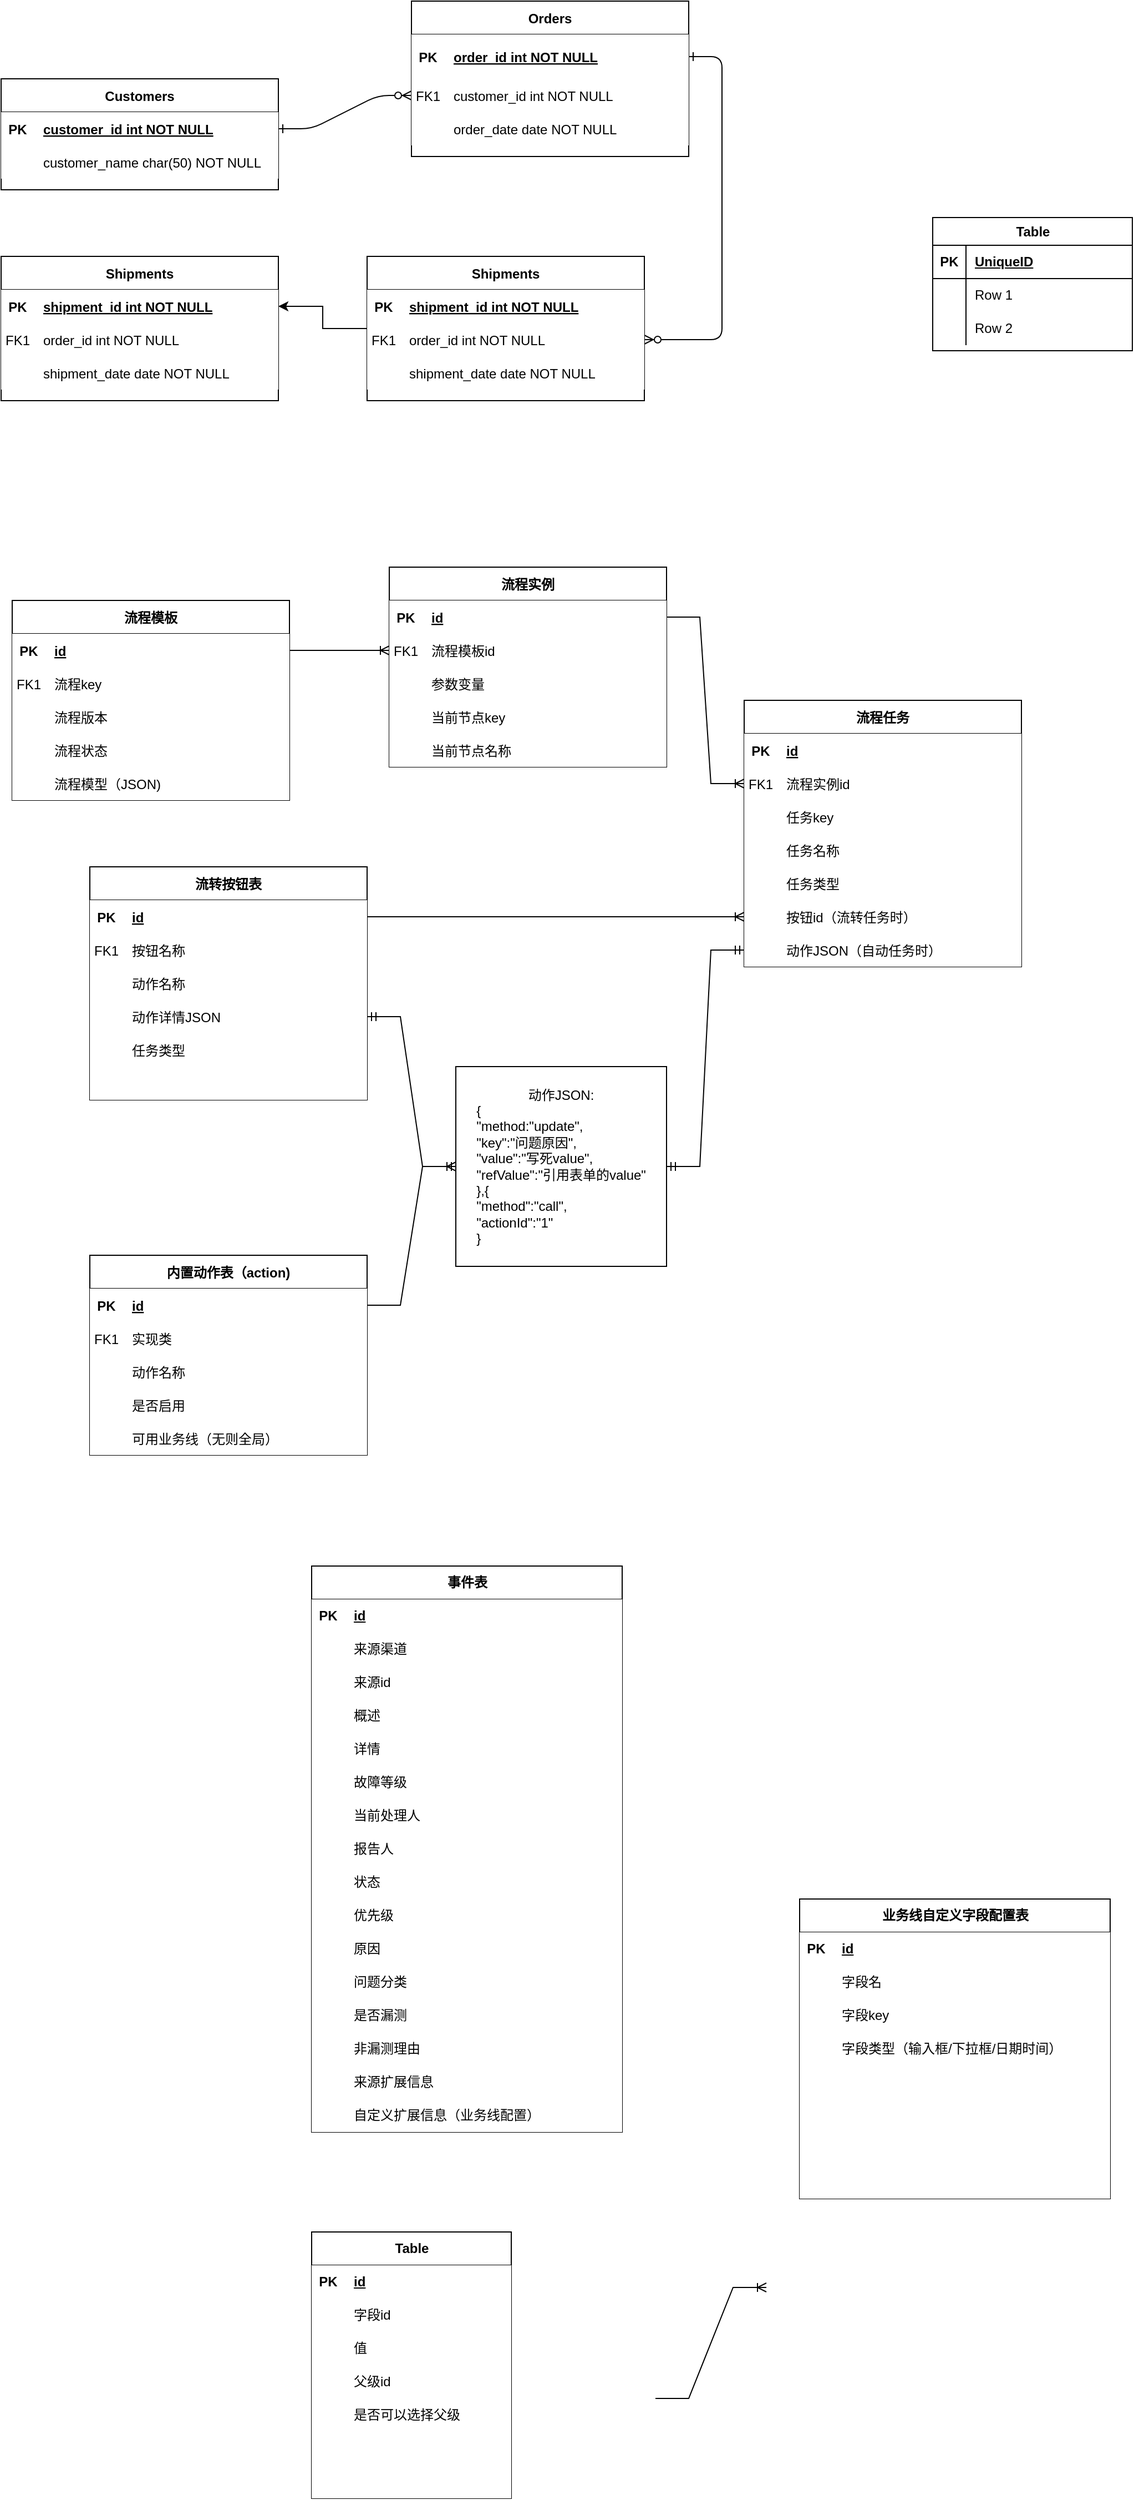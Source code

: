 <mxfile version="24.6.4" type="github">
  <diagram id="R2lEEEUBdFMjLlhIrx00" name="Page-1">
    <mxGraphModel dx="1193" dy="651" grid="1" gridSize="10" guides="1" tooltips="1" connect="1" arrows="1" fold="1" page="1" pageScale="1" pageWidth="850" pageHeight="1100" math="0" shadow="0" extFonts="Permanent Marker^https://fonts.googleapis.com/css?family=Permanent+Marker">
      <root>
        <mxCell id="0" />
        <mxCell id="1" parent="0" />
        <mxCell id="C-vyLk0tnHw3VtMMgP7b-1" value="" style="edgeStyle=entityRelationEdgeStyle;endArrow=ERzeroToMany;startArrow=ERone;endFill=1;startFill=0;strokeColor=default;" parent="1" source="C-vyLk0tnHw3VtMMgP7b-24" target="C-vyLk0tnHw3VtMMgP7b-6" edge="1">
          <mxGeometry width="100" height="100" relative="1" as="geometry">
            <mxPoint x="340" y="720" as="sourcePoint" />
            <mxPoint x="440" y="620" as="targetPoint" />
          </mxGeometry>
        </mxCell>
        <mxCell id="C-vyLk0tnHw3VtMMgP7b-12" value="" style="edgeStyle=entityRelationEdgeStyle;endArrow=ERzeroToMany;startArrow=ERone;endFill=1;startFill=0;strokeColor=default;" parent="1" source="C-vyLk0tnHw3VtMMgP7b-3" target="C-vyLk0tnHw3VtMMgP7b-17" edge="1">
          <mxGeometry width="100" height="100" relative="1" as="geometry">
            <mxPoint x="400" y="180" as="sourcePoint" />
            <mxPoint x="460" y="205" as="targetPoint" />
          </mxGeometry>
        </mxCell>
        <mxCell id="g__fenh5WqHbUCIRA7qN-11" value="" style="edgeStyle=orthogonalEdgeStyle;rounded=0;hachureGap=4;orthogonalLoop=1;jettySize=auto;html=1;fontFamily=Architects Daughter;fontSource=https%3A%2F%2Ffonts.googleapis.com%2Fcss%3Ffamily%3DArchitects%2BDaughter;strokeColor=default;" edge="1" parent="1" source="C-vyLk0tnHw3VtMMgP7b-13" target="g__fenh5WqHbUCIRA7qN-2">
          <mxGeometry relative="1" as="geometry" />
        </mxCell>
        <mxCell id="C-vyLk0tnHw3VtMMgP7b-13" value="Shipments" style="shape=table;startSize=30;container=1;collapsible=1;childLayout=tableLayout;fixedRows=1;rowLines=0;fontStyle=1;align=center;resizeLast=1;strokeColor=default;movable=1;resizable=1;rotatable=1;deletable=1;editable=1;locked=0;connectable=1;fillColor=default;swimlaneFillColor=default;" parent="1" vertex="1">
          <mxGeometry x="450" y="280" width="250" height="130" as="geometry" />
        </mxCell>
        <mxCell id="C-vyLk0tnHw3VtMMgP7b-14" value="" style="shape=partialRectangle;collapsible=0;dropTarget=0;pointerEvents=0;points=[[0,0.5],[1,0.5]];portConstraint=eastwest;top=0;left=0;right=0;bottom=1;strokeColor=default;" parent="C-vyLk0tnHw3VtMMgP7b-13" vertex="1">
          <mxGeometry y="30" width="250" height="30" as="geometry" />
        </mxCell>
        <mxCell id="C-vyLk0tnHw3VtMMgP7b-15" value="PK" style="shape=partialRectangle;overflow=hidden;connectable=0;top=0;left=0;bottom=0;right=0;fontStyle=1;strokeColor=default;" parent="C-vyLk0tnHw3VtMMgP7b-14" vertex="1">
          <mxGeometry width="30" height="30" as="geometry">
            <mxRectangle width="30" height="30" as="alternateBounds" />
          </mxGeometry>
        </mxCell>
        <mxCell id="C-vyLk0tnHw3VtMMgP7b-16" value="shipment_id int NOT NULL " style="shape=partialRectangle;overflow=hidden;connectable=0;top=0;left=0;bottom=0;right=0;align=left;spacingLeft=6;fontStyle=5;strokeColor=default;" parent="C-vyLk0tnHw3VtMMgP7b-14" vertex="1">
          <mxGeometry x="30" width="220" height="30" as="geometry">
            <mxRectangle width="220" height="30" as="alternateBounds" />
          </mxGeometry>
        </mxCell>
        <mxCell id="C-vyLk0tnHw3VtMMgP7b-17" value="" style="shape=partialRectangle;collapsible=0;dropTarget=0;pointerEvents=0;points=[[0,0.5],[1,0.5]];portConstraint=eastwest;top=0;left=0;right=0;bottom=0;strokeColor=default;" parent="C-vyLk0tnHw3VtMMgP7b-13" vertex="1">
          <mxGeometry y="60" width="250" height="30" as="geometry" />
        </mxCell>
        <mxCell id="C-vyLk0tnHw3VtMMgP7b-18" value="FK1" style="shape=partialRectangle;overflow=hidden;connectable=0;top=0;left=0;bottom=0;right=0;strokeColor=default;" parent="C-vyLk0tnHw3VtMMgP7b-17" vertex="1">
          <mxGeometry width="30" height="30" as="geometry">
            <mxRectangle width="30" height="30" as="alternateBounds" />
          </mxGeometry>
        </mxCell>
        <mxCell id="C-vyLk0tnHw3VtMMgP7b-19" value="order_id int NOT NULL" style="shape=partialRectangle;overflow=hidden;connectable=0;top=0;left=0;bottom=0;right=0;align=left;spacingLeft=6;strokeColor=default;" parent="C-vyLk0tnHw3VtMMgP7b-17" vertex="1">
          <mxGeometry x="30" width="220" height="30" as="geometry">
            <mxRectangle width="220" height="30" as="alternateBounds" />
          </mxGeometry>
        </mxCell>
        <mxCell id="C-vyLk0tnHw3VtMMgP7b-20" value="" style="shape=partialRectangle;collapsible=0;dropTarget=0;pointerEvents=0;points=[[0,0.5],[1,0.5]];portConstraint=eastwest;top=0;left=0;right=0;bottom=0;strokeColor=default;" parent="C-vyLk0tnHw3VtMMgP7b-13" vertex="1">
          <mxGeometry y="90" width="250" height="30" as="geometry" />
        </mxCell>
        <mxCell id="C-vyLk0tnHw3VtMMgP7b-21" value="" style="shape=partialRectangle;overflow=hidden;connectable=0;top=0;left=0;bottom=0;right=0;strokeColor=default;" parent="C-vyLk0tnHw3VtMMgP7b-20" vertex="1">
          <mxGeometry width="30" height="30" as="geometry">
            <mxRectangle width="30" height="30" as="alternateBounds" />
          </mxGeometry>
        </mxCell>
        <mxCell id="C-vyLk0tnHw3VtMMgP7b-22" value="shipment_date date NOT NULL" style="shape=partialRectangle;overflow=hidden;connectable=0;top=0;left=0;bottom=0;right=0;align=left;spacingLeft=6;strokeColor=default;" parent="C-vyLk0tnHw3VtMMgP7b-20" vertex="1">
          <mxGeometry x="30" width="220" height="30" as="geometry">
            <mxRectangle width="220" height="30" as="alternateBounds" />
          </mxGeometry>
        </mxCell>
        <mxCell id="C-vyLk0tnHw3VtMMgP7b-23" value="Customers" style="shape=table;startSize=30;container=1;collapsible=1;childLayout=tableLayout;fixedRows=1;rowLines=0;fontStyle=1;align=center;resizeLast=1;strokeColor=default;" parent="1" vertex="1">
          <mxGeometry x="120" y="120" width="250" height="100" as="geometry" />
        </mxCell>
        <mxCell id="C-vyLk0tnHw3VtMMgP7b-24" value="" style="shape=partialRectangle;collapsible=0;dropTarget=0;pointerEvents=0;points=[[0,0.5],[1,0.5]];portConstraint=eastwest;top=0;left=0;right=0;bottom=1;strokeColor=default;" parent="C-vyLk0tnHw3VtMMgP7b-23" vertex="1">
          <mxGeometry y="30" width="250" height="30" as="geometry" />
        </mxCell>
        <mxCell id="C-vyLk0tnHw3VtMMgP7b-25" value="PK" style="shape=partialRectangle;overflow=hidden;connectable=0;top=0;left=0;bottom=0;right=0;fontStyle=1;strokeColor=default;" parent="C-vyLk0tnHw3VtMMgP7b-24" vertex="1">
          <mxGeometry width="30" height="30" as="geometry">
            <mxRectangle width="30" height="30" as="alternateBounds" />
          </mxGeometry>
        </mxCell>
        <mxCell id="C-vyLk0tnHw3VtMMgP7b-26" value="customer_id int NOT NULL " style="shape=partialRectangle;overflow=hidden;connectable=0;top=0;left=0;bottom=0;right=0;align=left;spacingLeft=6;fontStyle=5;strokeColor=default;" parent="C-vyLk0tnHw3VtMMgP7b-24" vertex="1">
          <mxGeometry x="30" width="220" height="30" as="geometry">
            <mxRectangle width="220" height="30" as="alternateBounds" />
          </mxGeometry>
        </mxCell>
        <mxCell id="C-vyLk0tnHw3VtMMgP7b-27" value="" style="shape=partialRectangle;collapsible=0;dropTarget=0;pointerEvents=0;points=[[0,0.5],[1,0.5]];portConstraint=eastwest;top=0;left=0;right=0;bottom=0;strokeColor=default;" parent="C-vyLk0tnHw3VtMMgP7b-23" vertex="1">
          <mxGeometry y="60" width="250" height="30" as="geometry" />
        </mxCell>
        <mxCell id="C-vyLk0tnHw3VtMMgP7b-28" value="" style="shape=partialRectangle;overflow=hidden;connectable=0;top=0;left=0;bottom=0;right=0;strokeColor=default;" parent="C-vyLk0tnHw3VtMMgP7b-27" vertex="1">
          <mxGeometry width="30" height="30" as="geometry">
            <mxRectangle width="30" height="30" as="alternateBounds" />
          </mxGeometry>
        </mxCell>
        <mxCell id="C-vyLk0tnHw3VtMMgP7b-29" value="customer_name char(50) NOT NULL" style="shape=partialRectangle;overflow=hidden;connectable=0;top=0;left=0;bottom=0;right=0;align=left;spacingLeft=6;strokeColor=default;" parent="C-vyLk0tnHw3VtMMgP7b-27" vertex="1">
          <mxGeometry x="30" width="220" height="30" as="geometry">
            <mxRectangle width="220" height="30" as="alternateBounds" />
          </mxGeometry>
        </mxCell>
        <mxCell id="g__fenh5WqHbUCIRA7qN-1" value="Shipments" style="shape=table;startSize=30;container=1;collapsible=1;childLayout=tableLayout;fixedRows=1;rowLines=0;fontStyle=1;align=center;resizeLast=1;strokeColor=default;" vertex="1" parent="1">
          <mxGeometry x="120" y="280" width="250" height="130" as="geometry" />
        </mxCell>
        <mxCell id="g__fenh5WqHbUCIRA7qN-2" value="" style="shape=partialRectangle;collapsible=0;dropTarget=0;pointerEvents=0;points=[[0,0.5],[1,0.5]];portConstraint=eastwest;top=0;left=0;right=0;bottom=1;strokeColor=default;" vertex="1" parent="g__fenh5WqHbUCIRA7qN-1">
          <mxGeometry y="30" width="250" height="30" as="geometry" />
        </mxCell>
        <mxCell id="g__fenh5WqHbUCIRA7qN-3" value="PK" style="shape=partialRectangle;overflow=hidden;connectable=0;top=0;left=0;bottom=0;right=0;fontStyle=1;strokeColor=default;" vertex="1" parent="g__fenh5WqHbUCIRA7qN-2">
          <mxGeometry width="30" height="30" as="geometry">
            <mxRectangle width="30" height="30" as="alternateBounds" />
          </mxGeometry>
        </mxCell>
        <mxCell id="g__fenh5WqHbUCIRA7qN-4" value="shipment_id int NOT NULL " style="shape=partialRectangle;overflow=hidden;connectable=0;top=0;left=0;bottom=0;right=0;align=left;spacingLeft=6;fontStyle=5;strokeColor=default;" vertex="1" parent="g__fenh5WqHbUCIRA7qN-2">
          <mxGeometry x="30" width="220" height="30" as="geometry">
            <mxRectangle width="220" height="30" as="alternateBounds" />
          </mxGeometry>
        </mxCell>
        <mxCell id="g__fenh5WqHbUCIRA7qN-5" value="" style="shape=partialRectangle;collapsible=0;dropTarget=0;pointerEvents=0;points=[[0,0.5],[1,0.5]];portConstraint=eastwest;top=0;left=0;right=0;bottom=0;strokeColor=default;" vertex="1" parent="g__fenh5WqHbUCIRA7qN-1">
          <mxGeometry y="60" width="250" height="30" as="geometry" />
        </mxCell>
        <mxCell id="g__fenh5WqHbUCIRA7qN-6" value="FK1" style="shape=partialRectangle;overflow=hidden;connectable=0;top=0;left=0;bottom=0;right=0;strokeColor=default;" vertex="1" parent="g__fenh5WqHbUCIRA7qN-5">
          <mxGeometry width="30" height="30" as="geometry">
            <mxRectangle width="30" height="30" as="alternateBounds" />
          </mxGeometry>
        </mxCell>
        <mxCell id="g__fenh5WqHbUCIRA7qN-7" value="order_id int NOT NULL" style="shape=partialRectangle;overflow=hidden;connectable=0;top=0;left=0;bottom=0;right=0;align=left;spacingLeft=6;strokeColor=default;" vertex="1" parent="g__fenh5WqHbUCIRA7qN-5">
          <mxGeometry x="30" width="220" height="30" as="geometry">
            <mxRectangle width="220" height="30" as="alternateBounds" />
          </mxGeometry>
        </mxCell>
        <mxCell id="g__fenh5WqHbUCIRA7qN-8" value="" style="shape=partialRectangle;collapsible=0;dropTarget=0;pointerEvents=0;points=[[0,0.5],[1,0.5]];portConstraint=eastwest;top=0;left=0;right=0;bottom=0;strokeColor=default;" vertex="1" parent="g__fenh5WqHbUCIRA7qN-1">
          <mxGeometry y="90" width="250" height="30" as="geometry" />
        </mxCell>
        <mxCell id="g__fenh5WqHbUCIRA7qN-9" value="" style="shape=partialRectangle;overflow=hidden;connectable=0;top=0;left=0;bottom=0;right=0;strokeColor=default;" vertex="1" parent="g__fenh5WqHbUCIRA7qN-8">
          <mxGeometry width="30" height="30" as="geometry">
            <mxRectangle width="30" height="30" as="alternateBounds" />
          </mxGeometry>
        </mxCell>
        <mxCell id="g__fenh5WqHbUCIRA7qN-10" value="shipment_date date NOT NULL" style="shape=partialRectangle;overflow=hidden;connectable=0;top=0;left=0;bottom=0;right=0;align=left;spacingLeft=6;strokeColor=default;" vertex="1" parent="g__fenh5WqHbUCIRA7qN-8">
          <mxGeometry x="30" width="220" height="30" as="geometry">
            <mxRectangle width="220" height="30" as="alternateBounds" />
          </mxGeometry>
        </mxCell>
        <mxCell id="g__fenh5WqHbUCIRA7qN-12" value="流程模板" style="shape=table;startSize=30;container=1;collapsible=1;childLayout=tableLayout;fixedRows=1;rowLines=0;fontStyle=1;align=center;resizeLast=1;strokeColor=default;" vertex="1" parent="1">
          <mxGeometry x="130" y="590" width="250" height="180" as="geometry" />
        </mxCell>
        <mxCell id="g__fenh5WqHbUCIRA7qN-13" value="" style="shape=partialRectangle;collapsible=0;dropTarget=0;pointerEvents=0;points=[[0,0.5],[1,0.5]];portConstraint=eastwest;top=0;left=0;right=0;bottom=1;strokeColor=default;" vertex="1" parent="g__fenh5WqHbUCIRA7qN-12">
          <mxGeometry y="30" width="250" height="30" as="geometry" />
        </mxCell>
        <mxCell id="g__fenh5WqHbUCIRA7qN-14" value="PK" style="shape=partialRectangle;overflow=hidden;connectable=0;top=0;left=0;bottom=0;right=0;fontStyle=1;strokeColor=default;" vertex="1" parent="g__fenh5WqHbUCIRA7qN-13">
          <mxGeometry width="30" height="30" as="geometry">
            <mxRectangle width="30" height="30" as="alternateBounds" />
          </mxGeometry>
        </mxCell>
        <mxCell id="g__fenh5WqHbUCIRA7qN-15" value="id" style="shape=partialRectangle;overflow=hidden;connectable=0;top=0;left=0;bottom=0;right=0;align=left;spacingLeft=6;fontStyle=5;strokeColor=default;" vertex="1" parent="g__fenh5WqHbUCIRA7qN-13">
          <mxGeometry x="30" width="220" height="30" as="geometry">
            <mxRectangle width="220" height="30" as="alternateBounds" />
          </mxGeometry>
        </mxCell>
        <mxCell id="g__fenh5WqHbUCIRA7qN-16" value="" style="shape=partialRectangle;collapsible=0;dropTarget=0;pointerEvents=0;points=[[0,0.5],[1,0.5]];portConstraint=eastwest;top=0;left=0;right=0;bottom=0;strokeColor=default;" vertex="1" parent="g__fenh5WqHbUCIRA7qN-12">
          <mxGeometry y="60" width="250" height="30" as="geometry" />
        </mxCell>
        <mxCell id="g__fenh5WqHbUCIRA7qN-17" value="FK1" style="shape=partialRectangle;overflow=hidden;connectable=0;top=0;left=0;bottom=0;right=0;strokeColor=default;" vertex="1" parent="g__fenh5WqHbUCIRA7qN-16">
          <mxGeometry width="30" height="30" as="geometry">
            <mxRectangle width="30" height="30" as="alternateBounds" />
          </mxGeometry>
        </mxCell>
        <mxCell id="g__fenh5WqHbUCIRA7qN-18" value="流程key" style="shape=partialRectangle;overflow=hidden;connectable=0;top=0;left=0;bottom=0;right=0;align=left;spacingLeft=6;strokeColor=default;" vertex="1" parent="g__fenh5WqHbUCIRA7qN-16">
          <mxGeometry x="30" width="220" height="30" as="geometry">
            <mxRectangle width="220" height="30" as="alternateBounds" />
          </mxGeometry>
        </mxCell>
        <mxCell id="g__fenh5WqHbUCIRA7qN-19" value="" style="shape=partialRectangle;collapsible=0;dropTarget=0;pointerEvents=0;points=[[0,0.5],[1,0.5]];portConstraint=eastwest;top=0;left=0;right=0;bottom=0;strokeColor=default;" vertex="1" parent="g__fenh5WqHbUCIRA7qN-12">
          <mxGeometry y="90" width="250" height="30" as="geometry" />
        </mxCell>
        <mxCell id="g__fenh5WqHbUCIRA7qN-20" value="" style="shape=partialRectangle;overflow=hidden;connectable=0;top=0;left=0;bottom=0;right=0;strokeColor=default;" vertex="1" parent="g__fenh5WqHbUCIRA7qN-19">
          <mxGeometry width="30" height="30" as="geometry">
            <mxRectangle width="30" height="30" as="alternateBounds" />
          </mxGeometry>
        </mxCell>
        <mxCell id="g__fenh5WqHbUCIRA7qN-21" value="流程版本" style="shape=partialRectangle;overflow=hidden;connectable=0;top=0;left=0;bottom=0;right=0;align=left;spacingLeft=6;strokeColor=default;" vertex="1" parent="g__fenh5WqHbUCIRA7qN-19">
          <mxGeometry x="30" width="220" height="30" as="geometry">
            <mxRectangle width="220" height="30" as="alternateBounds" />
          </mxGeometry>
        </mxCell>
        <mxCell id="g__fenh5WqHbUCIRA7qN-52" style="shape=partialRectangle;collapsible=0;dropTarget=0;pointerEvents=0;points=[[0,0.5],[1,0.5]];portConstraint=eastwest;top=0;left=0;right=0;bottom=0;strokeColor=default;" vertex="1" parent="g__fenh5WqHbUCIRA7qN-12">
          <mxGeometry y="120" width="250" height="30" as="geometry" />
        </mxCell>
        <mxCell id="g__fenh5WqHbUCIRA7qN-53" style="shape=partialRectangle;overflow=hidden;connectable=0;top=0;left=0;bottom=0;right=0;strokeColor=default;" vertex="1" parent="g__fenh5WqHbUCIRA7qN-52">
          <mxGeometry width="30" height="30" as="geometry">
            <mxRectangle width="30" height="30" as="alternateBounds" />
          </mxGeometry>
        </mxCell>
        <mxCell id="g__fenh5WqHbUCIRA7qN-54" style="shape=partialRectangle;overflow=hidden;connectable=0;top=0;left=0;bottom=0;right=0;align=left;spacingLeft=6;strokeColor=default;" vertex="1" parent="g__fenh5WqHbUCIRA7qN-52">
          <mxGeometry x="30" width="220" height="30" as="geometry">
            <mxRectangle width="220" height="30" as="alternateBounds" />
          </mxGeometry>
        </mxCell>
        <mxCell id="g__fenh5WqHbUCIRA7qN-64" style="shape=partialRectangle;collapsible=0;dropTarget=0;pointerEvents=0;points=[[0,0.5],[1,0.5]];portConstraint=eastwest;top=0;left=0;right=0;bottom=0;strokeColor=default;" vertex="1" parent="g__fenh5WqHbUCIRA7qN-12">
          <mxGeometry y="150" width="250" height="30" as="geometry" />
        </mxCell>
        <mxCell id="g__fenh5WqHbUCIRA7qN-65" style="shape=partialRectangle;overflow=hidden;connectable=0;top=0;left=0;bottom=0;right=0;strokeColor=default;" vertex="1" parent="g__fenh5WqHbUCIRA7qN-64">
          <mxGeometry width="30" height="30" as="geometry">
            <mxRectangle width="30" height="30" as="alternateBounds" />
          </mxGeometry>
        </mxCell>
        <mxCell id="g__fenh5WqHbUCIRA7qN-66" value="流程模型（JSON)" style="shape=partialRectangle;overflow=hidden;connectable=0;top=0;left=0;bottom=0;right=0;align=left;spacingLeft=6;strokeColor=default;" vertex="1" parent="g__fenh5WqHbUCIRA7qN-64">
          <mxGeometry x="30" width="220" height="30" as="geometry">
            <mxRectangle width="220" height="30" as="alternateBounds" />
          </mxGeometry>
        </mxCell>
        <mxCell id="g__fenh5WqHbUCIRA7qN-22" value="流程状态" style="shape=partialRectangle;overflow=hidden;connectable=0;top=0;left=0;bottom=0;right=0;align=left;spacingLeft=6;strokeColor=default;" vertex="1" parent="1">
          <mxGeometry x="160" y="710" width="220" height="30" as="geometry">
            <mxRectangle width="220" height="30" as="alternateBounds" />
          </mxGeometry>
        </mxCell>
        <mxCell id="g__fenh5WqHbUCIRA7qN-83" value="流程实例" style="shape=table;startSize=30;container=1;collapsible=1;childLayout=tableLayout;fixedRows=1;rowLines=0;fontStyle=1;align=center;resizeLast=1;strokeColor=default;" vertex="1" parent="1">
          <mxGeometry x="470" y="560" width="250" height="180" as="geometry" />
        </mxCell>
        <mxCell id="g__fenh5WqHbUCIRA7qN-84" value="" style="shape=partialRectangle;collapsible=0;dropTarget=0;pointerEvents=0;points=[[0,0.5],[1,0.5]];portConstraint=eastwest;top=0;left=0;right=0;bottom=1;strokeColor=default;" vertex="1" parent="g__fenh5WqHbUCIRA7qN-83">
          <mxGeometry y="30" width="250" height="30" as="geometry" />
        </mxCell>
        <mxCell id="g__fenh5WqHbUCIRA7qN-85" value="PK" style="shape=partialRectangle;overflow=hidden;connectable=0;top=0;left=0;bottom=0;right=0;fontStyle=1;strokeColor=default;" vertex="1" parent="g__fenh5WqHbUCIRA7qN-84">
          <mxGeometry width="30" height="30" as="geometry">
            <mxRectangle width="30" height="30" as="alternateBounds" />
          </mxGeometry>
        </mxCell>
        <mxCell id="g__fenh5WqHbUCIRA7qN-86" value="id" style="shape=partialRectangle;overflow=hidden;connectable=0;top=0;left=0;bottom=0;right=0;align=left;spacingLeft=6;fontStyle=5;strokeColor=default;" vertex="1" parent="g__fenh5WqHbUCIRA7qN-84">
          <mxGeometry x="30" width="220" height="30" as="geometry">
            <mxRectangle width="220" height="30" as="alternateBounds" />
          </mxGeometry>
        </mxCell>
        <mxCell id="g__fenh5WqHbUCIRA7qN-87" value="" style="shape=partialRectangle;collapsible=0;dropTarget=0;pointerEvents=0;points=[[0,0.5],[1,0.5]];portConstraint=eastwest;top=0;left=0;right=0;bottom=0;strokeColor=default;" vertex="1" parent="g__fenh5WqHbUCIRA7qN-83">
          <mxGeometry y="60" width="250" height="30" as="geometry" />
        </mxCell>
        <mxCell id="g__fenh5WqHbUCIRA7qN-88" value="FK1" style="shape=partialRectangle;overflow=hidden;connectable=0;top=0;left=0;bottom=0;right=0;strokeColor=default;" vertex="1" parent="g__fenh5WqHbUCIRA7qN-87">
          <mxGeometry width="30" height="30" as="geometry">
            <mxRectangle width="30" height="30" as="alternateBounds" />
          </mxGeometry>
        </mxCell>
        <mxCell id="g__fenh5WqHbUCIRA7qN-89" value="流程模板id" style="shape=partialRectangle;overflow=hidden;connectable=0;top=0;left=0;bottom=0;right=0;align=left;spacingLeft=6;strokeColor=default;" vertex="1" parent="g__fenh5WqHbUCIRA7qN-87">
          <mxGeometry x="30" width="220" height="30" as="geometry">
            <mxRectangle width="220" height="30" as="alternateBounds" />
          </mxGeometry>
        </mxCell>
        <mxCell id="g__fenh5WqHbUCIRA7qN-90" value="" style="shape=partialRectangle;collapsible=0;dropTarget=0;pointerEvents=0;points=[[0,0.5],[1,0.5]];portConstraint=eastwest;top=0;left=0;right=0;bottom=0;strokeColor=default;" vertex="1" parent="g__fenh5WqHbUCIRA7qN-83">
          <mxGeometry y="90" width="250" height="30" as="geometry" />
        </mxCell>
        <mxCell id="g__fenh5WqHbUCIRA7qN-91" value="" style="shape=partialRectangle;overflow=hidden;connectable=0;top=0;left=0;bottom=0;right=0;strokeColor=default;" vertex="1" parent="g__fenh5WqHbUCIRA7qN-90">
          <mxGeometry width="30" height="30" as="geometry">
            <mxRectangle width="30" height="30" as="alternateBounds" />
          </mxGeometry>
        </mxCell>
        <mxCell id="g__fenh5WqHbUCIRA7qN-92" value="参数变量" style="shape=partialRectangle;overflow=hidden;connectable=0;top=0;left=0;bottom=0;right=0;align=left;spacingLeft=6;strokeColor=default;" vertex="1" parent="g__fenh5WqHbUCIRA7qN-90">
          <mxGeometry x="30" width="220" height="30" as="geometry">
            <mxRectangle width="220" height="30" as="alternateBounds" />
          </mxGeometry>
        </mxCell>
        <mxCell id="g__fenh5WqHbUCIRA7qN-93" style="shape=partialRectangle;collapsible=0;dropTarget=0;pointerEvents=0;points=[[0,0.5],[1,0.5]];portConstraint=eastwest;top=0;left=0;right=0;bottom=0;strokeColor=default;" vertex="1" parent="g__fenh5WqHbUCIRA7qN-83">
          <mxGeometry y="120" width="250" height="30" as="geometry" />
        </mxCell>
        <mxCell id="g__fenh5WqHbUCIRA7qN-94" style="shape=partialRectangle;overflow=hidden;connectable=0;top=0;left=0;bottom=0;right=0;strokeColor=default;" vertex="1" parent="g__fenh5WqHbUCIRA7qN-93">
          <mxGeometry width="30" height="30" as="geometry">
            <mxRectangle width="30" height="30" as="alternateBounds" />
          </mxGeometry>
        </mxCell>
        <mxCell id="g__fenh5WqHbUCIRA7qN-95" value="当前节点key" style="shape=partialRectangle;overflow=hidden;connectable=0;top=0;left=0;bottom=0;right=0;align=left;spacingLeft=6;strokeColor=default;" vertex="1" parent="g__fenh5WqHbUCIRA7qN-93">
          <mxGeometry x="30" width="220" height="30" as="geometry">
            <mxRectangle width="220" height="30" as="alternateBounds" />
          </mxGeometry>
        </mxCell>
        <mxCell id="g__fenh5WqHbUCIRA7qN-96" style="shape=partialRectangle;collapsible=0;dropTarget=0;pointerEvents=0;points=[[0,0.5],[1,0.5]];portConstraint=eastwest;top=0;left=0;right=0;bottom=0;strokeColor=default;" vertex="1" parent="g__fenh5WqHbUCIRA7qN-83">
          <mxGeometry y="150" width="250" height="30" as="geometry" />
        </mxCell>
        <mxCell id="g__fenh5WqHbUCIRA7qN-97" style="shape=partialRectangle;overflow=hidden;connectable=0;top=0;left=0;bottom=0;right=0;strokeColor=default;" vertex="1" parent="g__fenh5WqHbUCIRA7qN-96">
          <mxGeometry width="30" height="30" as="geometry">
            <mxRectangle width="30" height="30" as="alternateBounds" />
          </mxGeometry>
        </mxCell>
        <mxCell id="g__fenh5WqHbUCIRA7qN-98" value="当前节点名称" style="shape=partialRectangle;overflow=hidden;connectable=0;top=0;left=0;bottom=0;right=0;align=left;spacingLeft=6;strokeColor=default;" vertex="1" parent="g__fenh5WqHbUCIRA7qN-96">
          <mxGeometry x="30" width="220" height="30" as="geometry">
            <mxRectangle width="220" height="30" as="alternateBounds" />
          </mxGeometry>
        </mxCell>
        <mxCell id="g__fenh5WqHbUCIRA7qN-104" value="" style="edgeStyle=entityRelationEdgeStyle;fontSize=12;html=1;endArrow=ERoneToMany;rounded=0;exitX=1;exitY=0.5;exitDx=0;exitDy=0;entryX=0;entryY=0.5;entryDx=0;entryDy=0;strokeColor=default;" edge="1" parent="1" source="g__fenh5WqHbUCIRA7qN-13" target="g__fenh5WqHbUCIRA7qN-87">
          <mxGeometry width="100" height="100" relative="1" as="geometry">
            <mxPoint x="380" y="725" as="sourcePoint" />
            <mxPoint x="500" y="490" as="targetPoint" />
          </mxGeometry>
        </mxCell>
        <mxCell id="g__fenh5WqHbUCIRA7qN-105" value="流程任务" style="shape=table;startSize=30;container=1;collapsible=1;childLayout=tableLayout;fixedRows=1;rowLines=0;fontStyle=1;align=center;resizeLast=1;strokeColor=default;" vertex="1" parent="1">
          <mxGeometry x="790" y="680" width="250" height="240" as="geometry">
            <mxRectangle x="800" y="530" width="90" height="30" as="alternateBounds" />
          </mxGeometry>
        </mxCell>
        <mxCell id="g__fenh5WqHbUCIRA7qN-106" value="" style="shape=partialRectangle;collapsible=0;dropTarget=0;pointerEvents=0;points=[[0,0.5],[1,0.5]];portConstraint=eastwest;top=0;left=0;right=0;bottom=1;strokeColor=default;" vertex="1" parent="g__fenh5WqHbUCIRA7qN-105">
          <mxGeometry y="30" width="250" height="30" as="geometry" />
        </mxCell>
        <mxCell id="g__fenh5WqHbUCIRA7qN-107" value="PK" style="shape=partialRectangle;overflow=hidden;connectable=0;top=0;left=0;bottom=0;right=0;fontStyle=1;strokeColor=default;" vertex="1" parent="g__fenh5WqHbUCIRA7qN-106">
          <mxGeometry width="30" height="30" as="geometry">
            <mxRectangle width="30" height="30" as="alternateBounds" />
          </mxGeometry>
        </mxCell>
        <mxCell id="g__fenh5WqHbUCIRA7qN-108" value="id" style="shape=partialRectangle;overflow=hidden;connectable=0;top=0;left=0;bottom=0;right=0;align=left;spacingLeft=6;fontStyle=5;strokeColor=default;" vertex="1" parent="g__fenh5WqHbUCIRA7qN-106">
          <mxGeometry x="30" width="220" height="30" as="geometry">
            <mxRectangle width="220" height="30" as="alternateBounds" />
          </mxGeometry>
        </mxCell>
        <mxCell id="g__fenh5WqHbUCIRA7qN-109" value="" style="shape=partialRectangle;collapsible=0;dropTarget=0;pointerEvents=0;points=[[0,0.5],[1,0.5]];portConstraint=eastwest;top=0;left=0;right=0;bottom=0;strokeColor=default;" vertex="1" parent="g__fenh5WqHbUCIRA7qN-105">
          <mxGeometry y="60" width="250" height="30" as="geometry" />
        </mxCell>
        <mxCell id="g__fenh5WqHbUCIRA7qN-110" value="FK1" style="shape=partialRectangle;overflow=hidden;connectable=0;top=0;left=0;bottom=0;right=0;strokeColor=default;" vertex="1" parent="g__fenh5WqHbUCIRA7qN-109">
          <mxGeometry width="30" height="30" as="geometry">
            <mxRectangle width="30" height="30" as="alternateBounds" />
          </mxGeometry>
        </mxCell>
        <mxCell id="g__fenh5WqHbUCIRA7qN-111" value="流程实例id" style="shape=partialRectangle;overflow=hidden;connectable=0;top=0;left=0;bottom=0;right=0;align=left;spacingLeft=6;strokeColor=default;" vertex="1" parent="g__fenh5WqHbUCIRA7qN-109">
          <mxGeometry x="30" width="220" height="30" as="geometry">
            <mxRectangle width="220" height="30" as="alternateBounds" />
          </mxGeometry>
        </mxCell>
        <mxCell id="g__fenh5WqHbUCIRA7qN-166" value="" style="shape=partialRectangle;collapsible=0;dropTarget=0;pointerEvents=0;points=[[0,0.5],[1,0.5]];portConstraint=eastwest;top=0;left=0;right=0;bottom=0;strokeColor=default;" vertex="1" parent="g__fenh5WqHbUCIRA7qN-105">
          <mxGeometry y="90" width="250" height="30" as="geometry" />
        </mxCell>
        <mxCell id="g__fenh5WqHbUCIRA7qN-167" value="" style="shape=partialRectangle;overflow=hidden;connectable=0;top=0;left=0;bottom=0;right=0;strokeColor=default;" vertex="1" parent="g__fenh5WqHbUCIRA7qN-166">
          <mxGeometry width="30" height="30" as="geometry">
            <mxRectangle width="30" height="30" as="alternateBounds" />
          </mxGeometry>
        </mxCell>
        <mxCell id="g__fenh5WqHbUCIRA7qN-168" value="任务key" style="shape=partialRectangle;overflow=hidden;connectable=0;top=0;left=0;bottom=0;right=0;align=left;spacingLeft=6;strokeColor=default;" vertex="1" parent="g__fenh5WqHbUCIRA7qN-166">
          <mxGeometry x="30" width="220" height="30" as="geometry">
            <mxRectangle width="220" height="30" as="alternateBounds" />
          </mxGeometry>
        </mxCell>
        <mxCell id="g__fenh5WqHbUCIRA7qN-115" style="shape=partialRectangle;collapsible=0;dropTarget=0;pointerEvents=0;points=[[0,0.5],[1,0.5]];portConstraint=eastwest;top=0;left=0;right=0;bottom=0;strokeColor=default;" vertex="1" parent="g__fenh5WqHbUCIRA7qN-105">
          <mxGeometry y="120" width="250" height="30" as="geometry" />
        </mxCell>
        <mxCell id="g__fenh5WqHbUCIRA7qN-116" style="shape=partialRectangle;overflow=hidden;connectable=0;top=0;left=0;bottom=0;right=0;strokeColor=default;" vertex="1" parent="g__fenh5WqHbUCIRA7qN-115">
          <mxGeometry width="30" height="30" as="geometry">
            <mxRectangle width="30" height="30" as="alternateBounds" />
          </mxGeometry>
        </mxCell>
        <mxCell id="g__fenh5WqHbUCIRA7qN-117" value="任务名称" style="shape=partialRectangle;overflow=hidden;connectable=0;top=0;left=0;bottom=0;right=0;align=left;spacingLeft=6;strokeColor=default;" vertex="1" parent="g__fenh5WqHbUCIRA7qN-115">
          <mxGeometry x="30" width="220" height="30" as="geometry">
            <mxRectangle width="220" height="30" as="alternateBounds" />
          </mxGeometry>
        </mxCell>
        <mxCell id="g__fenh5WqHbUCIRA7qN-118" style="shape=partialRectangle;collapsible=0;dropTarget=0;pointerEvents=0;points=[[0,0.5],[1,0.5]];portConstraint=eastwest;top=0;left=0;right=0;bottom=0;strokeColor=default;" vertex="1" parent="g__fenh5WqHbUCIRA7qN-105">
          <mxGeometry y="150" width="250" height="30" as="geometry" />
        </mxCell>
        <mxCell id="g__fenh5WqHbUCIRA7qN-119" style="shape=partialRectangle;overflow=hidden;connectable=0;top=0;left=0;bottom=0;right=0;strokeColor=default;" vertex="1" parent="g__fenh5WqHbUCIRA7qN-118">
          <mxGeometry width="30" height="30" as="geometry">
            <mxRectangle width="30" height="30" as="alternateBounds" />
          </mxGeometry>
        </mxCell>
        <mxCell id="g__fenh5WqHbUCIRA7qN-120" value="任务类型" style="shape=partialRectangle;overflow=hidden;connectable=0;top=0;left=0;bottom=0;right=0;align=left;spacingLeft=6;strokeColor=default;" vertex="1" parent="g__fenh5WqHbUCIRA7qN-118">
          <mxGeometry x="30" width="220" height="30" as="geometry">
            <mxRectangle width="220" height="30" as="alternateBounds" />
          </mxGeometry>
        </mxCell>
        <mxCell id="g__fenh5WqHbUCIRA7qN-122" style="shape=partialRectangle;collapsible=0;dropTarget=0;pointerEvents=0;points=[[0,0.5],[1,0.5]];portConstraint=eastwest;top=0;left=0;right=0;bottom=0;strokeColor=default;" vertex="1" parent="g__fenh5WqHbUCIRA7qN-105">
          <mxGeometry y="180" width="250" height="30" as="geometry" />
        </mxCell>
        <mxCell id="g__fenh5WqHbUCIRA7qN-123" style="shape=partialRectangle;overflow=hidden;connectable=0;top=0;left=0;bottom=0;right=0;strokeColor=default;" vertex="1" parent="g__fenh5WqHbUCIRA7qN-122">
          <mxGeometry width="30" height="30" as="geometry">
            <mxRectangle width="30" height="30" as="alternateBounds" />
          </mxGeometry>
        </mxCell>
        <mxCell id="g__fenh5WqHbUCIRA7qN-124" value="按钮id（流转任务时）" style="shape=partialRectangle;overflow=hidden;connectable=0;top=0;left=0;bottom=0;right=0;align=left;spacingLeft=6;strokeColor=default;" vertex="1" parent="g__fenh5WqHbUCIRA7qN-122">
          <mxGeometry x="30" width="220" height="30" as="geometry">
            <mxRectangle width="220" height="30" as="alternateBounds" />
          </mxGeometry>
        </mxCell>
        <mxCell id="g__fenh5WqHbUCIRA7qN-188" style="shape=partialRectangle;collapsible=0;dropTarget=0;pointerEvents=0;points=[[0,0.5],[1,0.5]];portConstraint=eastwest;top=0;left=0;right=0;bottom=0;strokeColor=default;" vertex="1" parent="g__fenh5WqHbUCIRA7qN-105">
          <mxGeometry y="210" width="250" height="30" as="geometry" />
        </mxCell>
        <mxCell id="g__fenh5WqHbUCIRA7qN-189" style="shape=partialRectangle;overflow=hidden;connectable=0;top=0;left=0;bottom=0;right=0;strokeColor=default;" vertex="1" parent="g__fenh5WqHbUCIRA7qN-188">
          <mxGeometry width="30" height="30" as="geometry">
            <mxRectangle width="30" height="30" as="alternateBounds" />
          </mxGeometry>
        </mxCell>
        <mxCell id="g__fenh5WqHbUCIRA7qN-190" value="动作JSON（自动任务时）" style="shape=partialRectangle;overflow=hidden;connectable=0;top=0;left=0;bottom=0;right=0;align=left;spacingLeft=6;strokeColor=default;" vertex="1" parent="g__fenh5WqHbUCIRA7qN-188">
          <mxGeometry x="30" width="220" height="30" as="geometry">
            <mxRectangle width="220" height="30" as="alternateBounds" />
          </mxGeometry>
        </mxCell>
        <mxCell id="g__fenh5WqHbUCIRA7qN-125" value="" style="edgeStyle=entityRelationEdgeStyle;fontSize=12;html=1;endArrow=ERoneToMany;rounded=0;entryX=0;entryY=0.5;entryDx=0;entryDy=0;exitX=1;exitY=0.5;exitDx=0;exitDy=0;strokeColor=default;" edge="1" parent="1" source="g__fenh5WqHbUCIRA7qN-84" target="g__fenh5WqHbUCIRA7qN-109">
          <mxGeometry width="100" height="100" relative="1" as="geometry">
            <mxPoint x="580" y="950" as="sourcePoint" />
            <mxPoint x="680" y="850" as="targetPoint" />
          </mxGeometry>
        </mxCell>
        <mxCell id="g__fenh5WqHbUCIRA7qN-169" value="内置动作表（action)" style="shape=table;startSize=30;container=1;collapsible=1;childLayout=tableLayout;fixedRows=1;rowLines=0;fontStyle=1;align=center;resizeLast=1;strokeColor=default;" vertex="1" parent="1">
          <mxGeometry x="200" y="1180" width="250" height="180" as="geometry">
            <mxRectangle x="800" y="530" width="90" height="30" as="alternateBounds" />
          </mxGeometry>
        </mxCell>
        <mxCell id="g__fenh5WqHbUCIRA7qN-170" value="" style="shape=partialRectangle;collapsible=0;dropTarget=0;pointerEvents=0;points=[[0,0.5],[1,0.5]];portConstraint=eastwest;top=0;left=0;right=0;bottom=1;strokeColor=default;" vertex="1" parent="g__fenh5WqHbUCIRA7qN-169">
          <mxGeometry y="30" width="250" height="30" as="geometry" />
        </mxCell>
        <mxCell id="g__fenh5WqHbUCIRA7qN-171" value="PK" style="shape=partialRectangle;overflow=hidden;connectable=0;top=0;left=0;bottom=0;right=0;fontStyle=1;strokeColor=default;" vertex="1" parent="g__fenh5WqHbUCIRA7qN-170">
          <mxGeometry width="30" height="30" as="geometry">
            <mxRectangle width="30" height="30" as="alternateBounds" />
          </mxGeometry>
        </mxCell>
        <mxCell id="g__fenh5WqHbUCIRA7qN-172" value="id" style="shape=partialRectangle;overflow=hidden;connectable=0;top=0;left=0;bottom=0;right=0;align=left;spacingLeft=6;fontStyle=5;strokeColor=default;" vertex="1" parent="g__fenh5WqHbUCIRA7qN-170">
          <mxGeometry x="30" width="220" height="30" as="geometry">
            <mxRectangle width="220" height="30" as="alternateBounds" />
          </mxGeometry>
        </mxCell>
        <mxCell id="g__fenh5WqHbUCIRA7qN-173" value="" style="shape=partialRectangle;collapsible=0;dropTarget=0;pointerEvents=0;points=[[0,0.5],[1,0.5]];portConstraint=eastwest;top=0;left=0;right=0;bottom=0;strokeColor=default;" vertex="1" parent="g__fenh5WqHbUCIRA7qN-169">
          <mxGeometry y="60" width="250" height="30" as="geometry" />
        </mxCell>
        <mxCell id="g__fenh5WqHbUCIRA7qN-174" value="FK1" style="shape=partialRectangle;overflow=hidden;connectable=0;top=0;left=0;bottom=0;right=0;strokeColor=default;" vertex="1" parent="g__fenh5WqHbUCIRA7qN-173">
          <mxGeometry width="30" height="30" as="geometry">
            <mxRectangle width="30" height="30" as="alternateBounds" />
          </mxGeometry>
        </mxCell>
        <mxCell id="g__fenh5WqHbUCIRA7qN-175" value="实现类" style="shape=partialRectangle;overflow=hidden;connectable=0;top=0;left=0;bottom=0;right=0;align=left;spacingLeft=6;strokeColor=default;" vertex="1" parent="g__fenh5WqHbUCIRA7qN-173">
          <mxGeometry x="30" width="220" height="30" as="geometry">
            <mxRectangle width="220" height="30" as="alternateBounds" />
          </mxGeometry>
        </mxCell>
        <mxCell id="g__fenh5WqHbUCIRA7qN-179" style="shape=partialRectangle;collapsible=0;dropTarget=0;pointerEvents=0;points=[[0,0.5],[1,0.5]];portConstraint=eastwest;top=0;left=0;right=0;bottom=0;strokeColor=default;" vertex="1" parent="g__fenh5WqHbUCIRA7qN-169">
          <mxGeometry y="90" width="250" height="30" as="geometry" />
        </mxCell>
        <mxCell id="g__fenh5WqHbUCIRA7qN-180" style="shape=partialRectangle;overflow=hidden;connectable=0;top=0;left=0;bottom=0;right=0;strokeColor=default;" vertex="1" parent="g__fenh5WqHbUCIRA7qN-179">
          <mxGeometry width="30" height="30" as="geometry">
            <mxRectangle width="30" height="30" as="alternateBounds" />
          </mxGeometry>
        </mxCell>
        <mxCell id="g__fenh5WqHbUCIRA7qN-181" value="动作名称" style="shape=partialRectangle;overflow=hidden;connectable=0;top=0;left=0;bottom=0;right=0;align=left;spacingLeft=6;strokeColor=default;" vertex="1" parent="g__fenh5WqHbUCIRA7qN-179">
          <mxGeometry x="30" width="220" height="30" as="geometry">
            <mxRectangle width="220" height="30" as="alternateBounds" />
          </mxGeometry>
        </mxCell>
        <mxCell id="g__fenh5WqHbUCIRA7qN-182" style="shape=partialRectangle;collapsible=0;dropTarget=0;pointerEvents=0;points=[[0,0.5],[1,0.5]];portConstraint=eastwest;top=0;left=0;right=0;bottom=0;strokeColor=default;" vertex="1" parent="g__fenh5WqHbUCIRA7qN-169">
          <mxGeometry y="120" width="250" height="30" as="geometry" />
        </mxCell>
        <mxCell id="g__fenh5WqHbUCIRA7qN-183" style="shape=partialRectangle;overflow=hidden;connectable=0;top=0;left=0;bottom=0;right=0;strokeColor=default;" vertex="1" parent="g__fenh5WqHbUCIRA7qN-182">
          <mxGeometry width="30" height="30" as="geometry">
            <mxRectangle width="30" height="30" as="alternateBounds" />
          </mxGeometry>
        </mxCell>
        <mxCell id="g__fenh5WqHbUCIRA7qN-184" value="是否启用" style="shape=partialRectangle;overflow=hidden;connectable=0;top=0;left=0;bottom=0;right=0;align=left;spacingLeft=6;strokeColor=default;" vertex="1" parent="g__fenh5WqHbUCIRA7qN-182">
          <mxGeometry x="30" width="220" height="30" as="geometry">
            <mxRectangle width="220" height="30" as="alternateBounds" />
          </mxGeometry>
        </mxCell>
        <mxCell id="g__fenh5WqHbUCIRA7qN-185" style="shape=partialRectangle;collapsible=0;dropTarget=0;pointerEvents=0;points=[[0,0.5],[1,0.5]];portConstraint=eastwest;top=0;left=0;right=0;bottom=0;strokeColor=default;" vertex="1" parent="g__fenh5WqHbUCIRA7qN-169">
          <mxGeometry y="150" width="250" height="30" as="geometry" />
        </mxCell>
        <mxCell id="g__fenh5WqHbUCIRA7qN-186" style="shape=partialRectangle;overflow=hidden;connectable=0;top=0;left=0;bottom=0;right=0;strokeColor=default;" vertex="1" parent="g__fenh5WqHbUCIRA7qN-185">
          <mxGeometry width="30" height="30" as="geometry">
            <mxRectangle width="30" height="30" as="alternateBounds" />
          </mxGeometry>
        </mxCell>
        <mxCell id="g__fenh5WqHbUCIRA7qN-187" value="可用业务线（无则全局）" style="shape=partialRectangle;overflow=hidden;connectable=0;top=0;left=0;bottom=0;right=0;align=left;spacingLeft=6;strokeColor=default;" vertex="1" parent="g__fenh5WqHbUCIRA7qN-185">
          <mxGeometry x="30" width="220" height="30" as="geometry">
            <mxRectangle width="220" height="30" as="alternateBounds" />
          </mxGeometry>
        </mxCell>
        <mxCell id="g__fenh5WqHbUCIRA7qN-146" value="流转按钮表" style="shape=table;startSize=30;container=1;collapsible=1;childLayout=tableLayout;fixedRows=1;rowLines=0;fontStyle=1;align=center;resizeLast=1;strokeColor=default;" vertex="1" parent="1">
          <mxGeometry x="200" y="830" width="250" height="210" as="geometry">
            <mxRectangle x="800" y="530" width="90" height="30" as="alternateBounds" />
          </mxGeometry>
        </mxCell>
        <mxCell id="g__fenh5WqHbUCIRA7qN-147" value="" style="shape=partialRectangle;collapsible=0;dropTarget=0;pointerEvents=0;points=[[0,0.5],[1,0.5]];portConstraint=eastwest;top=0;left=0;right=0;bottom=1;strokeColor=default;" vertex="1" parent="g__fenh5WqHbUCIRA7qN-146">
          <mxGeometry y="30" width="250" height="30" as="geometry" />
        </mxCell>
        <mxCell id="g__fenh5WqHbUCIRA7qN-148" value="PK" style="shape=partialRectangle;overflow=hidden;connectable=0;top=0;left=0;bottom=0;right=0;fontStyle=1;strokeColor=default;" vertex="1" parent="g__fenh5WqHbUCIRA7qN-147">
          <mxGeometry width="30" height="30" as="geometry">
            <mxRectangle width="30" height="30" as="alternateBounds" />
          </mxGeometry>
        </mxCell>
        <mxCell id="g__fenh5WqHbUCIRA7qN-149" value="id" style="shape=partialRectangle;overflow=hidden;connectable=0;top=0;left=0;bottom=0;right=0;align=left;spacingLeft=6;fontStyle=5;strokeColor=default;" vertex="1" parent="g__fenh5WqHbUCIRA7qN-147">
          <mxGeometry x="30" width="220" height="30" as="geometry">
            <mxRectangle width="220" height="30" as="alternateBounds" />
          </mxGeometry>
        </mxCell>
        <mxCell id="g__fenh5WqHbUCIRA7qN-150" value="" style="shape=partialRectangle;collapsible=0;dropTarget=0;pointerEvents=0;points=[[0,0.5],[1,0.5]];portConstraint=eastwest;top=0;left=0;right=0;bottom=0;strokeColor=default;" vertex="1" parent="g__fenh5WqHbUCIRA7qN-146">
          <mxGeometry y="60" width="250" height="30" as="geometry" />
        </mxCell>
        <mxCell id="g__fenh5WqHbUCIRA7qN-151" value="FK1" style="shape=partialRectangle;overflow=hidden;connectable=0;top=0;left=0;bottom=0;right=0;strokeColor=default;" vertex="1" parent="g__fenh5WqHbUCIRA7qN-150">
          <mxGeometry width="30" height="30" as="geometry">
            <mxRectangle width="30" height="30" as="alternateBounds" />
          </mxGeometry>
        </mxCell>
        <mxCell id="g__fenh5WqHbUCIRA7qN-152" value="按钮名称" style="shape=partialRectangle;overflow=hidden;connectable=0;top=0;left=0;bottom=0;right=0;align=left;spacingLeft=6;strokeColor=default;" vertex="1" parent="g__fenh5WqHbUCIRA7qN-150">
          <mxGeometry x="30" width="220" height="30" as="geometry">
            <mxRectangle width="220" height="30" as="alternateBounds" />
          </mxGeometry>
        </mxCell>
        <mxCell id="g__fenh5WqHbUCIRA7qN-153" value="" style="shape=partialRectangle;collapsible=0;dropTarget=0;pointerEvents=0;points=[[0,0.5],[1,0.5]];portConstraint=eastwest;top=0;left=0;right=0;bottom=0;strokeColor=default;" vertex="1" parent="g__fenh5WqHbUCIRA7qN-146">
          <mxGeometry y="90" width="250" height="30" as="geometry" />
        </mxCell>
        <mxCell id="g__fenh5WqHbUCIRA7qN-154" value="" style="shape=partialRectangle;overflow=hidden;connectable=0;top=0;left=0;bottom=0;right=0;strokeColor=default;" vertex="1" parent="g__fenh5WqHbUCIRA7qN-153">
          <mxGeometry width="30" height="30" as="geometry">
            <mxRectangle width="30" height="30" as="alternateBounds" />
          </mxGeometry>
        </mxCell>
        <mxCell id="g__fenh5WqHbUCIRA7qN-155" value="动作名称" style="shape=partialRectangle;overflow=hidden;connectable=0;top=0;left=0;bottom=0;right=0;align=left;spacingLeft=6;strokeColor=default;" vertex="1" parent="g__fenh5WqHbUCIRA7qN-153">
          <mxGeometry x="30" width="220" height="30" as="geometry">
            <mxRectangle width="220" height="30" as="alternateBounds" />
          </mxGeometry>
        </mxCell>
        <mxCell id="g__fenh5WqHbUCIRA7qN-156" style="shape=partialRectangle;collapsible=0;dropTarget=0;pointerEvents=0;points=[[0,0.5],[1,0.5]];portConstraint=eastwest;top=0;left=0;right=0;bottom=0;strokeColor=default;" vertex="1" parent="g__fenh5WqHbUCIRA7qN-146">
          <mxGeometry y="120" width="250" height="30" as="geometry" />
        </mxCell>
        <mxCell id="g__fenh5WqHbUCIRA7qN-157" style="shape=partialRectangle;overflow=hidden;connectable=0;top=0;left=0;bottom=0;right=0;strokeColor=default;" vertex="1" parent="g__fenh5WqHbUCIRA7qN-156">
          <mxGeometry width="30" height="30" as="geometry">
            <mxRectangle width="30" height="30" as="alternateBounds" />
          </mxGeometry>
        </mxCell>
        <mxCell id="g__fenh5WqHbUCIRA7qN-158" value="动作详情JSON" style="shape=partialRectangle;overflow=hidden;connectable=0;top=0;left=0;bottom=0;right=0;align=left;spacingLeft=6;strokeColor=default;" vertex="1" parent="g__fenh5WqHbUCIRA7qN-156">
          <mxGeometry x="30" width="220" height="30" as="geometry">
            <mxRectangle width="220" height="30" as="alternateBounds" />
          </mxGeometry>
        </mxCell>
        <mxCell id="g__fenh5WqHbUCIRA7qN-159" style="shape=partialRectangle;collapsible=0;dropTarget=0;pointerEvents=0;points=[[0,0.5],[1,0.5]];portConstraint=eastwest;top=0;left=0;right=0;bottom=0;strokeColor=default;" vertex="1" parent="g__fenh5WqHbUCIRA7qN-146">
          <mxGeometry y="150" width="250" height="30" as="geometry" />
        </mxCell>
        <mxCell id="g__fenh5WqHbUCIRA7qN-160" style="shape=partialRectangle;overflow=hidden;connectable=0;top=0;left=0;bottom=0;right=0;strokeColor=default;" vertex="1" parent="g__fenh5WqHbUCIRA7qN-159">
          <mxGeometry width="30" height="30" as="geometry">
            <mxRectangle width="30" height="30" as="alternateBounds" />
          </mxGeometry>
        </mxCell>
        <mxCell id="g__fenh5WqHbUCIRA7qN-161" value="任务类型" style="shape=partialRectangle;overflow=hidden;connectable=0;top=0;left=0;bottom=0;right=0;align=left;spacingLeft=6;strokeColor=default;" vertex="1" parent="g__fenh5WqHbUCIRA7qN-159">
          <mxGeometry x="30" width="220" height="30" as="geometry">
            <mxRectangle width="220" height="30" as="alternateBounds" />
          </mxGeometry>
        </mxCell>
        <mxCell id="g__fenh5WqHbUCIRA7qN-162" style="shape=partialRectangle;collapsible=0;dropTarget=0;pointerEvents=0;points=[[0,0.5],[1,0.5]];portConstraint=eastwest;top=0;left=0;right=0;bottom=0;strokeColor=default;" vertex="1" parent="g__fenh5WqHbUCIRA7qN-146">
          <mxGeometry y="180" width="250" height="30" as="geometry" />
        </mxCell>
        <mxCell id="g__fenh5WqHbUCIRA7qN-163" style="shape=partialRectangle;overflow=hidden;connectable=0;top=0;left=0;bottom=0;right=0;strokeColor=default;" vertex="1" parent="g__fenh5WqHbUCIRA7qN-162">
          <mxGeometry width="30" height="30" as="geometry">
            <mxRectangle width="30" height="30" as="alternateBounds" />
          </mxGeometry>
        </mxCell>
        <mxCell id="g__fenh5WqHbUCIRA7qN-164" value="" style="shape=partialRectangle;overflow=hidden;connectable=0;top=0;left=0;bottom=0;right=0;align=left;spacingLeft=6;strokeColor=default;" vertex="1" parent="g__fenh5WqHbUCIRA7qN-162">
          <mxGeometry x="30" width="220" height="30" as="geometry">
            <mxRectangle width="220" height="30" as="alternateBounds" />
          </mxGeometry>
        </mxCell>
        <mxCell id="g__fenh5WqHbUCIRA7qN-194" value="动作JSON:&lt;div style=&quot;text-align: left;&quot;&gt;{&lt;/div&gt;&lt;div style=&quot;text-align: left;&quot;&gt;&quot;method:&quot;update&quot;,&lt;/div&gt;&lt;div style=&quot;text-align: left;&quot;&gt;&quot;key&quot;:&quot;问题原因&quot;,&lt;/div&gt;&lt;div style=&quot;text-align: left;&quot;&gt;&quot;value&quot;:&quot;写死value&quot;,&lt;/div&gt;&lt;div style=&quot;text-align: left;&quot;&gt;&quot;refValue&quot;:&quot;引用表单的value&quot;&lt;/div&gt;&lt;div style=&quot;text-align: left;&quot;&gt;},{&lt;/div&gt;&lt;div style=&quot;text-align: left;&quot;&gt;&quot;method&quot;:&quot;call&quot;,&lt;/div&gt;&lt;div style=&quot;text-align: left;&quot;&gt;&quot;actionId&quot;:&quot;1&quot;&lt;/div&gt;&lt;div style=&quot;text-align: left;&quot;&gt;}&lt;/div&gt;" style="rounded=0;whiteSpace=wrap;html=1;strokeColor=default;" vertex="1" parent="1">
          <mxGeometry x="530" y="1010" width="190" height="180" as="geometry" />
        </mxCell>
        <mxCell id="g__fenh5WqHbUCIRA7qN-198" value="" style="edgeStyle=entityRelationEdgeStyle;fontSize=12;html=1;endArrow=ERmandOne;startArrow=ERmandOne;rounded=0;entryX=0;entryY=0.5;entryDx=0;entryDy=0;strokeColor=default;" edge="1" parent="1" source="g__fenh5WqHbUCIRA7qN-156" target="g__fenh5WqHbUCIRA7qN-194">
          <mxGeometry width="100" height="100" relative="1" as="geometry">
            <mxPoint x="740" y="1140" as="sourcePoint" />
            <mxPoint x="840" y="1040" as="targetPoint" />
          </mxGeometry>
        </mxCell>
        <mxCell id="g__fenh5WqHbUCIRA7qN-199" value="" style="edgeStyle=entityRelationEdgeStyle;fontSize=12;html=1;endArrow=ERoneToMany;rounded=0;entryX=0;entryY=0.5;entryDx=0;entryDy=0;exitX=1;exitY=0.5;exitDx=0;exitDy=0;strokeColor=default;" edge="1" parent="1" source="g__fenh5WqHbUCIRA7qN-170" target="g__fenh5WqHbUCIRA7qN-194">
          <mxGeometry width="100" height="100" relative="1" as="geometry">
            <mxPoint x="740" y="1140" as="sourcePoint" />
            <mxPoint x="840" y="1040" as="targetPoint" />
          </mxGeometry>
        </mxCell>
        <mxCell id="g__fenh5WqHbUCIRA7qN-200" value="" style="edgeStyle=entityRelationEdgeStyle;fontSize=12;html=1;endArrow=ERmandOne;startArrow=ERmandOne;rounded=0;entryX=0;entryY=0.5;entryDx=0;entryDy=0;strokeColor=default;" edge="1" parent="1" source="g__fenh5WqHbUCIRA7qN-194" target="g__fenh5WqHbUCIRA7qN-188">
          <mxGeometry width="100" height="100" relative="1" as="geometry">
            <mxPoint x="650" y="1060" as="sourcePoint" />
            <mxPoint x="750" y="960" as="targetPoint" />
          </mxGeometry>
        </mxCell>
        <mxCell id="g__fenh5WqHbUCIRA7qN-201" value="" style="edgeStyle=entityRelationEdgeStyle;fontSize=12;html=1;endArrow=ERoneToMany;rounded=0;entryX=0;entryY=0.5;entryDx=0;entryDy=0;exitX=1;exitY=0.5;exitDx=0;exitDy=0;strokeColor=default;" edge="1" parent="1" source="g__fenh5WqHbUCIRA7qN-147" target="g__fenh5WqHbUCIRA7qN-122">
          <mxGeometry width="100" height="100" relative="1" as="geometry">
            <mxPoint x="590" y="960" as="sourcePoint" />
            <mxPoint x="690" y="860" as="targetPoint" />
          </mxGeometry>
        </mxCell>
        <mxCell id="g__fenh5WqHbUCIRA7qN-202" value="事件表" style="shape=table;startSize=30;container=1;collapsible=1;childLayout=tableLayout;fixedRows=1;rowLines=0;fontStyle=1;align=center;resizeLast=1;html=1;strokeColor=default;" vertex="1" parent="1">
          <mxGeometry x="400" y="1460" width="280" height="510" as="geometry" />
        </mxCell>
        <mxCell id="g__fenh5WqHbUCIRA7qN-203" value="" style="shape=tableRow;horizontal=0;startSize=0;swimlaneHead=0;swimlaneBody=0;collapsible=0;dropTarget=0;points=[[0,0.5],[1,0.5]];portConstraint=eastwest;top=0;left=0;right=0;bottom=1;strokeColor=default;" vertex="1" parent="g__fenh5WqHbUCIRA7qN-202">
          <mxGeometry y="30" width="280" height="30" as="geometry" />
        </mxCell>
        <mxCell id="g__fenh5WqHbUCIRA7qN-204" value="PK" style="shape=partialRectangle;connectable=0;top=0;left=0;bottom=0;right=0;fontStyle=1;overflow=hidden;whiteSpace=wrap;html=1;strokeColor=default;" vertex="1" parent="g__fenh5WqHbUCIRA7qN-203">
          <mxGeometry width="30" height="30" as="geometry">
            <mxRectangle width="30" height="30" as="alternateBounds" />
          </mxGeometry>
        </mxCell>
        <mxCell id="g__fenh5WqHbUCIRA7qN-205" value="id" style="shape=partialRectangle;connectable=0;top=0;left=0;bottom=0;right=0;align=left;spacingLeft=6;fontStyle=5;overflow=hidden;whiteSpace=wrap;html=1;strokeColor=default;" vertex="1" parent="g__fenh5WqHbUCIRA7qN-203">
          <mxGeometry x="30" width="250" height="30" as="geometry">
            <mxRectangle width="250" height="30" as="alternateBounds" />
          </mxGeometry>
        </mxCell>
        <mxCell id="g__fenh5WqHbUCIRA7qN-206" value="" style="shape=tableRow;horizontal=0;startSize=0;swimlaneHead=0;swimlaneBody=0;collapsible=0;dropTarget=0;points=[[0,0.5],[1,0.5]];portConstraint=eastwest;top=0;left=0;right=0;bottom=0;strokeColor=default;" vertex="1" parent="g__fenh5WqHbUCIRA7qN-202">
          <mxGeometry y="60" width="280" height="30" as="geometry" />
        </mxCell>
        <mxCell id="g__fenh5WqHbUCIRA7qN-207" value="" style="shape=partialRectangle;connectable=0;top=0;left=0;bottom=0;right=0;editable=1;overflow=hidden;whiteSpace=wrap;html=1;strokeColor=default;" vertex="1" parent="g__fenh5WqHbUCIRA7qN-206">
          <mxGeometry width="30" height="30" as="geometry">
            <mxRectangle width="30" height="30" as="alternateBounds" />
          </mxGeometry>
        </mxCell>
        <mxCell id="g__fenh5WqHbUCIRA7qN-208" value="来源渠道" style="shape=partialRectangle;connectable=0;top=0;left=0;bottom=0;right=0;align=left;spacingLeft=6;overflow=hidden;whiteSpace=wrap;html=1;strokeColor=default;" vertex="1" parent="g__fenh5WqHbUCIRA7qN-206">
          <mxGeometry x="30" width="250" height="30" as="geometry">
            <mxRectangle width="250" height="30" as="alternateBounds" />
          </mxGeometry>
        </mxCell>
        <mxCell id="g__fenh5WqHbUCIRA7qN-209" value="" style="shape=tableRow;horizontal=0;startSize=0;swimlaneHead=0;swimlaneBody=0;collapsible=0;dropTarget=0;points=[[0,0.5],[1,0.5]];portConstraint=eastwest;top=0;left=0;right=0;bottom=0;strokeColor=default;" vertex="1" parent="g__fenh5WqHbUCIRA7qN-202">
          <mxGeometry y="90" width="280" height="30" as="geometry" />
        </mxCell>
        <mxCell id="g__fenh5WqHbUCIRA7qN-210" value="" style="shape=partialRectangle;connectable=0;top=0;left=0;bottom=0;right=0;editable=1;overflow=hidden;whiteSpace=wrap;html=1;strokeColor=default;" vertex="1" parent="g__fenh5WqHbUCIRA7qN-209">
          <mxGeometry width="30" height="30" as="geometry">
            <mxRectangle width="30" height="30" as="alternateBounds" />
          </mxGeometry>
        </mxCell>
        <mxCell id="g__fenh5WqHbUCIRA7qN-211" value="来源id" style="shape=partialRectangle;connectable=0;top=0;left=0;bottom=0;right=0;align=left;spacingLeft=6;overflow=hidden;whiteSpace=wrap;html=1;strokeColor=default;" vertex="1" parent="g__fenh5WqHbUCIRA7qN-209">
          <mxGeometry x="30" width="250" height="30" as="geometry">
            <mxRectangle width="250" height="30" as="alternateBounds" />
          </mxGeometry>
        </mxCell>
        <mxCell id="g__fenh5WqHbUCIRA7qN-212" value="" style="shape=tableRow;horizontal=0;startSize=0;swimlaneHead=0;swimlaneBody=0;collapsible=0;dropTarget=0;points=[[0,0.5],[1,0.5]];portConstraint=eastwest;top=0;left=0;right=0;bottom=0;strokeColor=default;" vertex="1" parent="g__fenh5WqHbUCIRA7qN-202">
          <mxGeometry y="120" width="280" height="30" as="geometry" />
        </mxCell>
        <mxCell id="g__fenh5WqHbUCIRA7qN-213" value="" style="shape=partialRectangle;connectable=0;top=0;left=0;bottom=0;right=0;editable=1;overflow=hidden;whiteSpace=wrap;html=1;strokeColor=default;" vertex="1" parent="g__fenh5WqHbUCIRA7qN-212">
          <mxGeometry width="30" height="30" as="geometry">
            <mxRectangle width="30" height="30" as="alternateBounds" />
          </mxGeometry>
        </mxCell>
        <mxCell id="g__fenh5WqHbUCIRA7qN-214" value="概述" style="shape=partialRectangle;connectable=0;top=0;left=0;bottom=0;right=0;align=left;spacingLeft=6;overflow=hidden;whiteSpace=wrap;html=1;strokeColor=default;" vertex="1" parent="g__fenh5WqHbUCIRA7qN-212">
          <mxGeometry x="30" width="250" height="30" as="geometry">
            <mxRectangle width="250" height="30" as="alternateBounds" />
          </mxGeometry>
        </mxCell>
        <mxCell id="g__fenh5WqHbUCIRA7qN-215" style="shape=tableRow;horizontal=0;startSize=0;swimlaneHead=0;swimlaneBody=0;collapsible=0;dropTarget=0;points=[[0,0.5],[1,0.5]];portConstraint=eastwest;top=0;left=0;right=0;bottom=0;strokeColor=default;" vertex="1" parent="g__fenh5WqHbUCIRA7qN-202">
          <mxGeometry y="150" width="280" height="30" as="geometry" />
        </mxCell>
        <mxCell id="g__fenh5WqHbUCIRA7qN-216" style="shape=partialRectangle;connectable=0;top=0;left=0;bottom=0;right=0;editable=1;overflow=hidden;whiteSpace=wrap;html=1;strokeColor=default;" vertex="1" parent="g__fenh5WqHbUCIRA7qN-215">
          <mxGeometry width="30" height="30" as="geometry">
            <mxRectangle width="30" height="30" as="alternateBounds" />
          </mxGeometry>
        </mxCell>
        <mxCell id="g__fenh5WqHbUCIRA7qN-217" value="详情" style="shape=partialRectangle;connectable=0;top=0;left=0;bottom=0;right=0;align=left;spacingLeft=6;overflow=hidden;whiteSpace=wrap;html=1;strokeColor=default;" vertex="1" parent="g__fenh5WqHbUCIRA7qN-215">
          <mxGeometry x="30" width="250" height="30" as="geometry">
            <mxRectangle width="250" height="30" as="alternateBounds" />
          </mxGeometry>
        </mxCell>
        <mxCell id="g__fenh5WqHbUCIRA7qN-218" style="shape=tableRow;horizontal=0;startSize=0;swimlaneHead=0;swimlaneBody=0;collapsible=0;dropTarget=0;points=[[0,0.5],[1,0.5]];portConstraint=eastwest;top=0;left=0;right=0;bottom=0;strokeColor=default;" vertex="1" parent="g__fenh5WqHbUCIRA7qN-202">
          <mxGeometry y="180" width="280" height="30" as="geometry" />
        </mxCell>
        <mxCell id="g__fenh5WqHbUCIRA7qN-219" style="shape=partialRectangle;connectable=0;top=0;left=0;bottom=0;right=0;editable=1;overflow=hidden;whiteSpace=wrap;html=1;strokeColor=default;" vertex="1" parent="g__fenh5WqHbUCIRA7qN-218">
          <mxGeometry width="30" height="30" as="geometry">
            <mxRectangle width="30" height="30" as="alternateBounds" />
          </mxGeometry>
        </mxCell>
        <mxCell id="g__fenh5WqHbUCIRA7qN-220" value="故障等级" style="shape=partialRectangle;connectable=0;top=0;left=0;bottom=0;right=0;align=left;spacingLeft=6;overflow=hidden;whiteSpace=wrap;html=1;strokeColor=default;" vertex="1" parent="g__fenh5WqHbUCIRA7qN-218">
          <mxGeometry x="30" width="250" height="30" as="geometry">
            <mxRectangle width="250" height="30" as="alternateBounds" />
          </mxGeometry>
        </mxCell>
        <mxCell id="g__fenh5WqHbUCIRA7qN-221" style="shape=tableRow;horizontal=0;startSize=0;swimlaneHead=0;swimlaneBody=0;collapsible=0;dropTarget=0;points=[[0,0.5],[1,0.5]];portConstraint=eastwest;top=0;left=0;right=0;bottom=0;strokeColor=default;" vertex="1" parent="g__fenh5WqHbUCIRA7qN-202">
          <mxGeometry y="210" width="280" height="30" as="geometry" />
        </mxCell>
        <mxCell id="g__fenh5WqHbUCIRA7qN-222" style="shape=partialRectangle;connectable=0;top=0;left=0;bottom=0;right=0;editable=1;overflow=hidden;whiteSpace=wrap;html=1;strokeColor=default;" vertex="1" parent="g__fenh5WqHbUCIRA7qN-221">
          <mxGeometry width="30" height="30" as="geometry">
            <mxRectangle width="30" height="30" as="alternateBounds" />
          </mxGeometry>
        </mxCell>
        <mxCell id="g__fenh5WqHbUCIRA7qN-223" value="当前处理人" style="shape=partialRectangle;connectable=0;top=0;left=0;bottom=0;right=0;align=left;spacingLeft=6;overflow=hidden;whiteSpace=wrap;html=1;strokeColor=default;" vertex="1" parent="g__fenh5WqHbUCIRA7qN-221">
          <mxGeometry x="30" width="250" height="30" as="geometry">
            <mxRectangle width="250" height="30" as="alternateBounds" />
          </mxGeometry>
        </mxCell>
        <mxCell id="g__fenh5WqHbUCIRA7qN-224" style="shape=tableRow;horizontal=0;startSize=0;swimlaneHead=0;swimlaneBody=0;collapsible=0;dropTarget=0;points=[[0,0.5],[1,0.5]];portConstraint=eastwest;top=0;left=0;right=0;bottom=0;strokeColor=default;" vertex="1" parent="g__fenh5WqHbUCIRA7qN-202">
          <mxGeometry y="240" width="280" height="30" as="geometry" />
        </mxCell>
        <mxCell id="g__fenh5WqHbUCIRA7qN-225" style="shape=partialRectangle;connectable=0;top=0;left=0;bottom=0;right=0;editable=1;overflow=hidden;whiteSpace=wrap;html=1;strokeColor=default;" vertex="1" parent="g__fenh5WqHbUCIRA7qN-224">
          <mxGeometry width="30" height="30" as="geometry">
            <mxRectangle width="30" height="30" as="alternateBounds" />
          </mxGeometry>
        </mxCell>
        <mxCell id="g__fenh5WqHbUCIRA7qN-226" value="报告人" style="shape=partialRectangle;connectable=0;top=0;left=0;bottom=0;right=0;align=left;spacingLeft=6;overflow=hidden;whiteSpace=wrap;html=1;strokeColor=default;" vertex="1" parent="g__fenh5WqHbUCIRA7qN-224">
          <mxGeometry x="30" width="250" height="30" as="geometry">
            <mxRectangle width="250" height="30" as="alternateBounds" />
          </mxGeometry>
        </mxCell>
        <mxCell id="g__fenh5WqHbUCIRA7qN-227" style="shape=tableRow;horizontal=0;startSize=0;swimlaneHead=0;swimlaneBody=0;collapsible=0;dropTarget=0;points=[[0,0.5],[1,0.5]];portConstraint=eastwest;top=0;left=0;right=0;bottom=0;strokeColor=default;" vertex="1" parent="g__fenh5WqHbUCIRA7qN-202">
          <mxGeometry y="270" width="280" height="30" as="geometry" />
        </mxCell>
        <mxCell id="g__fenh5WqHbUCIRA7qN-228" style="shape=partialRectangle;connectable=0;top=0;left=0;bottom=0;right=0;editable=1;overflow=hidden;whiteSpace=wrap;html=1;strokeColor=default;" vertex="1" parent="g__fenh5WqHbUCIRA7qN-227">
          <mxGeometry width="30" height="30" as="geometry">
            <mxRectangle width="30" height="30" as="alternateBounds" />
          </mxGeometry>
        </mxCell>
        <mxCell id="g__fenh5WqHbUCIRA7qN-229" value="状态" style="shape=partialRectangle;connectable=0;top=0;left=0;bottom=0;right=0;align=left;spacingLeft=6;overflow=hidden;whiteSpace=wrap;html=1;strokeColor=default;" vertex="1" parent="g__fenh5WqHbUCIRA7qN-227">
          <mxGeometry x="30" width="250" height="30" as="geometry">
            <mxRectangle width="250" height="30" as="alternateBounds" />
          </mxGeometry>
        </mxCell>
        <mxCell id="g__fenh5WqHbUCIRA7qN-230" style="shape=tableRow;horizontal=0;startSize=0;swimlaneHead=0;swimlaneBody=0;collapsible=0;dropTarget=0;points=[[0,0.5],[1,0.5]];portConstraint=eastwest;top=0;left=0;right=0;bottom=0;strokeColor=default;" vertex="1" parent="g__fenh5WqHbUCIRA7qN-202">
          <mxGeometry y="300" width="280" height="30" as="geometry" />
        </mxCell>
        <mxCell id="g__fenh5WqHbUCIRA7qN-231" style="shape=partialRectangle;connectable=0;top=0;left=0;bottom=0;right=0;editable=1;overflow=hidden;whiteSpace=wrap;html=1;strokeColor=default;" vertex="1" parent="g__fenh5WqHbUCIRA7qN-230">
          <mxGeometry width="30" height="30" as="geometry">
            <mxRectangle width="30" height="30" as="alternateBounds" />
          </mxGeometry>
        </mxCell>
        <mxCell id="g__fenh5WqHbUCIRA7qN-232" value="优先级" style="shape=partialRectangle;connectable=0;top=0;left=0;bottom=0;right=0;align=left;spacingLeft=6;overflow=hidden;whiteSpace=wrap;html=1;strokeColor=default;" vertex="1" parent="g__fenh5WqHbUCIRA7qN-230">
          <mxGeometry x="30" width="250" height="30" as="geometry">
            <mxRectangle width="250" height="30" as="alternateBounds" />
          </mxGeometry>
        </mxCell>
        <mxCell id="g__fenh5WqHbUCIRA7qN-233" style="shape=tableRow;horizontal=0;startSize=0;swimlaneHead=0;swimlaneBody=0;collapsible=0;dropTarget=0;points=[[0,0.5],[1,0.5]];portConstraint=eastwest;top=0;left=0;right=0;bottom=0;strokeColor=default;" vertex="1" parent="g__fenh5WqHbUCIRA7qN-202">
          <mxGeometry y="330" width="280" height="30" as="geometry" />
        </mxCell>
        <mxCell id="g__fenh5WqHbUCIRA7qN-234" style="shape=partialRectangle;connectable=0;top=0;left=0;bottom=0;right=0;editable=1;overflow=hidden;whiteSpace=wrap;html=1;strokeColor=default;" vertex="1" parent="g__fenh5WqHbUCIRA7qN-233">
          <mxGeometry width="30" height="30" as="geometry">
            <mxRectangle width="30" height="30" as="alternateBounds" />
          </mxGeometry>
        </mxCell>
        <mxCell id="g__fenh5WqHbUCIRA7qN-235" value="原因" style="shape=partialRectangle;connectable=0;top=0;left=0;bottom=0;right=0;align=left;spacingLeft=6;overflow=hidden;whiteSpace=wrap;html=1;strokeColor=default;" vertex="1" parent="g__fenh5WqHbUCIRA7qN-233">
          <mxGeometry x="30" width="250" height="30" as="geometry">
            <mxRectangle width="250" height="30" as="alternateBounds" />
          </mxGeometry>
        </mxCell>
        <mxCell id="g__fenh5WqHbUCIRA7qN-236" style="shape=tableRow;horizontal=0;startSize=0;swimlaneHead=0;swimlaneBody=0;collapsible=0;dropTarget=0;points=[[0,0.5],[1,0.5]];portConstraint=eastwest;top=0;left=0;right=0;bottom=0;strokeColor=default;" vertex="1" parent="g__fenh5WqHbUCIRA7qN-202">
          <mxGeometry y="360" width="280" height="30" as="geometry" />
        </mxCell>
        <mxCell id="g__fenh5WqHbUCIRA7qN-237" style="shape=partialRectangle;connectable=0;top=0;left=0;bottom=0;right=0;editable=1;overflow=hidden;whiteSpace=wrap;html=1;strokeColor=default;" vertex="1" parent="g__fenh5WqHbUCIRA7qN-236">
          <mxGeometry width="30" height="30" as="geometry">
            <mxRectangle width="30" height="30" as="alternateBounds" />
          </mxGeometry>
        </mxCell>
        <mxCell id="g__fenh5WqHbUCIRA7qN-238" value="问题分类" style="shape=partialRectangle;connectable=0;top=0;left=0;bottom=0;right=0;align=left;spacingLeft=6;overflow=hidden;whiteSpace=wrap;html=1;strokeColor=default;" vertex="1" parent="g__fenh5WqHbUCIRA7qN-236">
          <mxGeometry x="30" width="250" height="30" as="geometry">
            <mxRectangle width="250" height="30" as="alternateBounds" />
          </mxGeometry>
        </mxCell>
        <mxCell id="g__fenh5WqHbUCIRA7qN-239" style="shape=tableRow;horizontal=0;startSize=0;swimlaneHead=0;swimlaneBody=0;collapsible=0;dropTarget=0;points=[[0,0.5],[1,0.5]];portConstraint=eastwest;top=0;left=0;right=0;bottom=0;strokeColor=default;" vertex="1" parent="g__fenh5WqHbUCIRA7qN-202">
          <mxGeometry y="390" width="280" height="30" as="geometry" />
        </mxCell>
        <mxCell id="g__fenh5WqHbUCIRA7qN-240" style="shape=partialRectangle;connectable=0;top=0;left=0;bottom=0;right=0;editable=1;overflow=hidden;whiteSpace=wrap;html=1;strokeColor=default;" vertex="1" parent="g__fenh5WqHbUCIRA7qN-239">
          <mxGeometry width="30" height="30" as="geometry">
            <mxRectangle width="30" height="30" as="alternateBounds" />
          </mxGeometry>
        </mxCell>
        <mxCell id="g__fenh5WqHbUCIRA7qN-241" value="是否漏测" style="shape=partialRectangle;connectable=0;top=0;left=0;bottom=0;right=0;align=left;spacingLeft=6;overflow=hidden;whiteSpace=wrap;html=1;strokeColor=default;" vertex="1" parent="g__fenh5WqHbUCIRA7qN-239">
          <mxGeometry x="30" width="250" height="30" as="geometry">
            <mxRectangle width="250" height="30" as="alternateBounds" />
          </mxGeometry>
        </mxCell>
        <mxCell id="g__fenh5WqHbUCIRA7qN-248" style="shape=tableRow;horizontal=0;startSize=0;swimlaneHead=0;swimlaneBody=0;collapsible=0;dropTarget=0;points=[[0,0.5],[1,0.5]];portConstraint=eastwest;top=0;left=0;right=0;bottom=0;strokeColor=default;" vertex="1" parent="g__fenh5WqHbUCIRA7qN-202">
          <mxGeometry y="420" width="280" height="30" as="geometry" />
        </mxCell>
        <mxCell id="g__fenh5WqHbUCIRA7qN-249" style="shape=partialRectangle;connectable=0;top=0;left=0;bottom=0;right=0;editable=1;overflow=hidden;whiteSpace=wrap;html=1;strokeColor=default;" vertex="1" parent="g__fenh5WqHbUCIRA7qN-248">
          <mxGeometry width="30" height="30" as="geometry">
            <mxRectangle width="30" height="30" as="alternateBounds" />
          </mxGeometry>
        </mxCell>
        <mxCell id="g__fenh5WqHbUCIRA7qN-250" value="非漏测理由" style="shape=partialRectangle;connectable=0;top=0;left=0;bottom=0;right=0;align=left;spacingLeft=6;overflow=hidden;whiteSpace=wrap;html=1;strokeColor=default;" vertex="1" parent="g__fenh5WqHbUCIRA7qN-248">
          <mxGeometry x="30" width="250" height="30" as="geometry">
            <mxRectangle width="250" height="30" as="alternateBounds" />
          </mxGeometry>
        </mxCell>
        <mxCell id="g__fenh5WqHbUCIRA7qN-245" style="shape=tableRow;horizontal=0;startSize=0;swimlaneHead=0;swimlaneBody=0;collapsible=0;dropTarget=0;points=[[0,0.5],[1,0.5]];portConstraint=eastwest;top=0;left=0;right=0;bottom=0;strokeColor=default;" vertex="1" parent="g__fenh5WqHbUCIRA7qN-202">
          <mxGeometry y="450" width="280" height="30" as="geometry" />
        </mxCell>
        <mxCell id="g__fenh5WqHbUCIRA7qN-246" style="shape=partialRectangle;connectable=0;top=0;left=0;bottom=0;right=0;editable=1;overflow=hidden;whiteSpace=wrap;html=1;strokeColor=default;" vertex="1" parent="g__fenh5WqHbUCIRA7qN-245">
          <mxGeometry width="30" height="30" as="geometry">
            <mxRectangle width="30" height="30" as="alternateBounds" />
          </mxGeometry>
        </mxCell>
        <mxCell id="g__fenh5WqHbUCIRA7qN-247" value="来源扩展信息" style="shape=partialRectangle;connectable=0;top=0;left=0;bottom=0;right=0;align=left;spacingLeft=6;overflow=hidden;whiteSpace=wrap;html=1;strokeColor=default;" vertex="1" parent="g__fenh5WqHbUCIRA7qN-245">
          <mxGeometry x="30" width="250" height="30" as="geometry">
            <mxRectangle width="250" height="30" as="alternateBounds" />
          </mxGeometry>
        </mxCell>
        <mxCell id="g__fenh5WqHbUCIRA7qN-251" style="shape=tableRow;horizontal=0;startSize=0;swimlaneHead=0;swimlaneBody=0;collapsible=0;dropTarget=0;points=[[0,0.5],[1,0.5]];portConstraint=eastwest;top=0;left=0;right=0;bottom=0;strokeColor=default;" vertex="1" parent="g__fenh5WqHbUCIRA7qN-202">
          <mxGeometry y="480" width="280" height="30" as="geometry" />
        </mxCell>
        <mxCell id="g__fenh5WqHbUCIRA7qN-252" style="shape=partialRectangle;connectable=0;top=0;left=0;bottom=0;right=0;editable=1;overflow=hidden;whiteSpace=wrap;html=1;strokeColor=default;" vertex="1" parent="g__fenh5WqHbUCIRA7qN-251">
          <mxGeometry width="30" height="30" as="geometry">
            <mxRectangle width="30" height="30" as="alternateBounds" />
          </mxGeometry>
        </mxCell>
        <mxCell id="g__fenh5WqHbUCIRA7qN-253" value="自定义扩展信息（业务线配置）" style="shape=partialRectangle;connectable=0;top=0;left=0;bottom=0;right=0;align=left;spacingLeft=6;overflow=hidden;whiteSpace=wrap;html=1;strokeColor=default;" vertex="1" parent="g__fenh5WqHbUCIRA7qN-251">
          <mxGeometry x="30" width="250" height="30" as="geometry">
            <mxRectangle width="250" height="30" as="alternateBounds" />
          </mxGeometry>
        </mxCell>
        <mxCell id="g__fenh5WqHbUCIRA7qN-254" value="业务线自定义字段配置表" style="shape=table;startSize=30;container=1;collapsible=1;childLayout=tableLayout;fixedRows=1;rowLines=0;fontStyle=1;align=center;resizeLast=1;html=1;strokeColor=default;" vertex="1" parent="1">
          <mxGeometry x="840" y="1760" width="280" height="270" as="geometry" />
        </mxCell>
        <mxCell id="g__fenh5WqHbUCIRA7qN-255" value="" style="shape=tableRow;horizontal=0;startSize=0;swimlaneHead=0;swimlaneBody=0;collapsible=0;dropTarget=0;points=[[0,0.5],[1,0.5]];portConstraint=eastwest;top=0;left=0;right=0;bottom=1;strokeColor=default;" vertex="1" parent="g__fenh5WqHbUCIRA7qN-254">
          <mxGeometry y="30" width="280" height="30" as="geometry" />
        </mxCell>
        <mxCell id="g__fenh5WqHbUCIRA7qN-256" value="PK" style="shape=partialRectangle;connectable=0;top=0;left=0;bottom=0;right=0;fontStyle=1;overflow=hidden;whiteSpace=wrap;html=1;strokeColor=default;" vertex="1" parent="g__fenh5WqHbUCIRA7qN-255">
          <mxGeometry width="30" height="30" as="geometry">
            <mxRectangle width="30" height="30" as="alternateBounds" />
          </mxGeometry>
        </mxCell>
        <mxCell id="g__fenh5WqHbUCIRA7qN-257" value="id" style="shape=partialRectangle;connectable=0;top=0;left=0;bottom=0;right=0;align=left;spacingLeft=6;fontStyle=5;overflow=hidden;whiteSpace=wrap;html=1;strokeColor=default;" vertex="1" parent="g__fenh5WqHbUCIRA7qN-255">
          <mxGeometry x="30" width="250" height="30" as="geometry">
            <mxRectangle width="250" height="30" as="alternateBounds" />
          </mxGeometry>
        </mxCell>
        <mxCell id="g__fenh5WqHbUCIRA7qN-258" value="" style="shape=tableRow;horizontal=0;startSize=0;swimlaneHead=0;swimlaneBody=0;collapsible=0;dropTarget=0;points=[[0,0.5],[1,0.5]];portConstraint=eastwest;top=0;left=0;right=0;bottom=0;strokeColor=default;" vertex="1" parent="g__fenh5WqHbUCIRA7qN-254">
          <mxGeometry y="60" width="280" height="30" as="geometry" />
        </mxCell>
        <mxCell id="g__fenh5WqHbUCIRA7qN-259" value="" style="shape=partialRectangle;connectable=0;top=0;left=0;bottom=0;right=0;editable=1;overflow=hidden;whiteSpace=wrap;html=1;strokeColor=default;" vertex="1" parent="g__fenh5WqHbUCIRA7qN-258">
          <mxGeometry width="30" height="30" as="geometry">
            <mxRectangle width="30" height="30" as="alternateBounds" />
          </mxGeometry>
        </mxCell>
        <mxCell id="g__fenh5WqHbUCIRA7qN-260" value="字段名" style="shape=partialRectangle;connectable=0;top=0;left=0;bottom=0;right=0;align=left;spacingLeft=6;overflow=hidden;whiteSpace=wrap;html=1;strokeColor=default;" vertex="1" parent="g__fenh5WqHbUCIRA7qN-258">
          <mxGeometry x="30" width="250" height="30" as="geometry">
            <mxRectangle width="250" height="30" as="alternateBounds" />
          </mxGeometry>
        </mxCell>
        <mxCell id="g__fenh5WqHbUCIRA7qN-261" value="" style="shape=tableRow;horizontal=0;startSize=0;swimlaneHead=0;swimlaneBody=0;collapsible=0;dropTarget=0;points=[[0,0.5],[1,0.5]];portConstraint=eastwest;top=0;left=0;right=0;bottom=0;strokeColor=default;" vertex="1" parent="g__fenh5WqHbUCIRA7qN-254">
          <mxGeometry y="90" width="280" height="30" as="geometry" />
        </mxCell>
        <mxCell id="g__fenh5WqHbUCIRA7qN-262" value="" style="shape=partialRectangle;connectable=0;top=0;left=0;bottom=0;right=0;editable=1;overflow=hidden;whiteSpace=wrap;html=1;strokeColor=default;" vertex="1" parent="g__fenh5WqHbUCIRA7qN-261">
          <mxGeometry width="30" height="30" as="geometry">
            <mxRectangle width="30" height="30" as="alternateBounds" />
          </mxGeometry>
        </mxCell>
        <mxCell id="g__fenh5WqHbUCIRA7qN-263" value="字段key" style="shape=partialRectangle;connectable=0;top=0;left=0;bottom=0;right=0;align=left;spacingLeft=6;overflow=hidden;whiteSpace=wrap;html=1;strokeColor=default;" vertex="1" parent="g__fenh5WqHbUCIRA7qN-261">
          <mxGeometry x="30" width="250" height="30" as="geometry">
            <mxRectangle width="250" height="30" as="alternateBounds" />
          </mxGeometry>
        </mxCell>
        <mxCell id="g__fenh5WqHbUCIRA7qN-264" value="" style="shape=tableRow;horizontal=0;startSize=0;swimlaneHead=0;swimlaneBody=0;collapsible=0;dropTarget=0;points=[[0,0.5],[1,0.5]];portConstraint=eastwest;top=0;left=0;right=0;bottom=0;strokeColor=default;" vertex="1" parent="g__fenh5WqHbUCIRA7qN-254">
          <mxGeometry y="120" width="280" height="30" as="geometry" />
        </mxCell>
        <mxCell id="g__fenh5WqHbUCIRA7qN-265" value="" style="shape=partialRectangle;connectable=0;top=0;left=0;bottom=0;right=0;editable=1;overflow=hidden;whiteSpace=wrap;html=1;strokeColor=default;" vertex="1" parent="g__fenh5WqHbUCIRA7qN-264">
          <mxGeometry width="30" height="30" as="geometry">
            <mxRectangle width="30" height="30" as="alternateBounds" />
          </mxGeometry>
        </mxCell>
        <mxCell id="g__fenh5WqHbUCIRA7qN-266" value="字段类型（输入框/下拉框/日期时间）" style="shape=partialRectangle;connectable=0;top=0;left=0;bottom=0;right=0;align=left;spacingLeft=6;overflow=hidden;whiteSpace=wrap;html=1;strokeColor=default;" vertex="1" parent="g__fenh5WqHbUCIRA7qN-264">
          <mxGeometry x="30" width="250" height="30" as="geometry">
            <mxRectangle width="250" height="30" as="alternateBounds" />
          </mxGeometry>
        </mxCell>
        <mxCell id="g__fenh5WqHbUCIRA7qN-267" style="shape=tableRow;horizontal=0;startSize=0;swimlaneHead=0;swimlaneBody=0;collapsible=0;dropTarget=0;points=[[0,0.5],[1,0.5]];portConstraint=eastwest;top=0;left=0;right=0;bottom=0;strokeColor=default;" vertex="1" parent="g__fenh5WqHbUCIRA7qN-254">
          <mxGeometry y="150" width="280" height="30" as="geometry" />
        </mxCell>
        <mxCell id="g__fenh5WqHbUCIRA7qN-268" style="shape=partialRectangle;connectable=0;top=0;left=0;bottom=0;right=0;editable=1;overflow=hidden;whiteSpace=wrap;html=1;strokeColor=default;" vertex="1" parent="g__fenh5WqHbUCIRA7qN-267">
          <mxGeometry width="30" height="30" as="geometry">
            <mxRectangle width="30" height="30" as="alternateBounds" />
          </mxGeometry>
        </mxCell>
        <mxCell id="g__fenh5WqHbUCIRA7qN-269" style="shape=partialRectangle;connectable=0;top=0;left=0;bottom=0;right=0;align=left;spacingLeft=6;overflow=hidden;whiteSpace=wrap;html=1;strokeColor=default;" vertex="1" parent="g__fenh5WqHbUCIRA7qN-267">
          <mxGeometry x="30" width="250" height="30" as="geometry">
            <mxRectangle width="250" height="30" as="alternateBounds" />
          </mxGeometry>
        </mxCell>
        <mxCell id="g__fenh5WqHbUCIRA7qN-270" style="shape=tableRow;horizontal=0;startSize=0;swimlaneHead=0;swimlaneBody=0;collapsible=0;dropTarget=0;points=[[0,0.5],[1,0.5]];portConstraint=eastwest;top=0;left=0;right=0;bottom=0;strokeColor=default;" vertex="1" parent="g__fenh5WqHbUCIRA7qN-254">
          <mxGeometry y="180" width="280" height="30" as="geometry" />
        </mxCell>
        <mxCell id="g__fenh5WqHbUCIRA7qN-271" style="shape=partialRectangle;connectable=0;top=0;left=0;bottom=0;right=0;editable=1;overflow=hidden;whiteSpace=wrap;html=1;strokeColor=default;" vertex="1" parent="g__fenh5WqHbUCIRA7qN-270">
          <mxGeometry width="30" height="30" as="geometry">
            <mxRectangle width="30" height="30" as="alternateBounds" />
          </mxGeometry>
        </mxCell>
        <mxCell id="g__fenh5WqHbUCIRA7qN-272" style="shape=partialRectangle;connectable=0;top=0;left=0;bottom=0;right=0;align=left;spacingLeft=6;overflow=hidden;whiteSpace=wrap;html=1;strokeColor=default;" vertex="1" parent="g__fenh5WqHbUCIRA7qN-270">
          <mxGeometry x="30" width="250" height="30" as="geometry">
            <mxRectangle width="250" height="30" as="alternateBounds" />
          </mxGeometry>
        </mxCell>
        <mxCell id="g__fenh5WqHbUCIRA7qN-273" style="shape=tableRow;horizontal=0;startSize=0;swimlaneHead=0;swimlaneBody=0;collapsible=0;dropTarget=0;points=[[0,0.5],[1,0.5]];portConstraint=eastwest;top=0;left=0;right=0;bottom=0;strokeColor=default;" vertex="1" parent="g__fenh5WqHbUCIRA7qN-254">
          <mxGeometry y="210" width="280" height="30" as="geometry" />
        </mxCell>
        <mxCell id="g__fenh5WqHbUCIRA7qN-274" style="shape=partialRectangle;connectable=0;top=0;left=0;bottom=0;right=0;editable=1;overflow=hidden;whiteSpace=wrap;html=1;strokeColor=default;" vertex="1" parent="g__fenh5WqHbUCIRA7qN-273">
          <mxGeometry width="30" height="30" as="geometry">
            <mxRectangle width="30" height="30" as="alternateBounds" />
          </mxGeometry>
        </mxCell>
        <mxCell id="g__fenh5WqHbUCIRA7qN-275" style="shape=partialRectangle;connectable=0;top=0;left=0;bottom=0;right=0;align=left;spacingLeft=6;overflow=hidden;whiteSpace=wrap;html=1;strokeColor=default;" vertex="1" parent="g__fenh5WqHbUCIRA7qN-273">
          <mxGeometry x="30" width="250" height="30" as="geometry">
            <mxRectangle width="250" height="30" as="alternateBounds" />
          </mxGeometry>
        </mxCell>
        <mxCell id="g__fenh5WqHbUCIRA7qN-276" style="shape=tableRow;horizontal=0;startSize=0;swimlaneHead=0;swimlaneBody=0;collapsible=0;dropTarget=0;points=[[0,0.5],[1,0.5]];portConstraint=eastwest;top=0;left=0;right=0;bottom=0;strokeColor=default;" vertex="1" parent="g__fenh5WqHbUCIRA7qN-254">
          <mxGeometry y="240" width="280" height="30" as="geometry" />
        </mxCell>
        <mxCell id="g__fenh5WqHbUCIRA7qN-277" style="shape=partialRectangle;connectable=0;top=0;left=0;bottom=0;right=0;editable=1;overflow=hidden;whiteSpace=wrap;html=1;strokeColor=default;" vertex="1" parent="g__fenh5WqHbUCIRA7qN-276">
          <mxGeometry width="30" height="30" as="geometry">
            <mxRectangle width="30" height="30" as="alternateBounds" />
          </mxGeometry>
        </mxCell>
        <mxCell id="g__fenh5WqHbUCIRA7qN-278" style="shape=partialRectangle;connectable=0;top=0;left=0;bottom=0;right=0;align=left;spacingLeft=6;overflow=hidden;whiteSpace=wrap;html=1;strokeColor=default;" vertex="1" parent="g__fenh5WqHbUCIRA7qN-276">
          <mxGeometry x="30" width="250" height="30" as="geometry">
            <mxRectangle width="250" height="30" as="alternateBounds" />
          </mxGeometry>
        </mxCell>
        <mxCell id="g__fenh5WqHbUCIRA7qN-279" value="Table" style="shape=table;startSize=30;container=1;collapsible=1;childLayout=tableLayout;fixedRows=1;rowLines=0;fontStyle=1;align=center;resizeLast=1;html=1;strokeColor=default;" vertex="1" parent="1">
          <mxGeometry x="400" y="2060" width="180" height="240" as="geometry" />
        </mxCell>
        <mxCell id="g__fenh5WqHbUCIRA7qN-280" value="" style="shape=tableRow;horizontal=0;startSize=0;swimlaneHead=0;swimlaneBody=0;collapsible=0;dropTarget=0;points=[[0,0.5],[1,0.5]];portConstraint=eastwest;top=0;left=0;right=0;bottom=1;strokeColor=default;" vertex="1" parent="g__fenh5WqHbUCIRA7qN-279">
          <mxGeometry y="30" width="180" height="30" as="geometry" />
        </mxCell>
        <mxCell id="g__fenh5WqHbUCIRA7qN-281" value="PK" style="shape=partialRectangle;connectable=0;top=0;left=0;bottom=0;right=0;fontStyle=1;overflow=hidden;whiteSpace=wrap;html=1;strokeColor=default;" vertex="1" parent="g__fenh5WqHbUCIRA7qN-280">
          <mxGeometry width="30" height="30" as="geometry">
            <mxRectangle width="30" height="30" as="alternateBounds" />
          </mxGeometry>
        </mxCell>
        <mxCell id="g__fenh5WqHbUCIRA7qN-282" value="id" style="shape=partialRectangle;connectable=0;top=0;left=0;bottom=0;right=0;align=left;spacingLeft=6;fontStyle=5;overflow=hidden;whiteSpace=wrap;html=1;strokeColor=default;" vertex="1" parent="g__fenh5WqHbUCIRA7qN-280">
          <mxGeometry x="30" width="150" height="30" as="geometry">
            <mxRectangle width="150" height="30" as="alternateBounds" />
          </mxGeometry>
        </mxCell>
        <mxCell id="g__fenh5WqHbUCIRA7qN-283" value="" style="shape=tableRow;horizontal=0;startSize=0;swimlaneHead=0;swimlaneBody=0;collapsible=0;dropTarget=0;points=[[0,0.5],[1,0.5]];portConstraint=eastwest;top=0;left=0;right=0;bottom=0;strokeColor=default;" vertex="1" parent="g__fenh5WqHbUCIRA7qN-279">
          <mxGeometry y="60" width="180" height="30" as="geometry" />
        </mxCell>
        <mxCell id="g__fenh5WqHbUCIRA7qN-284" value="" style="shape=partialRectangle;connectable=0;top=0;left=0;bottom=0;right=0;editable=1;overflow=hidden;whiteSpace=wrap;html=1;strokeColor=default;" vertex="1" parent="g__fenh5WqHbUCIRA7qN-283">
          <mxGeometry width="30" height="30" as="geometry">
            <mxRectangle width="30" height="30" as="alternateBounds" />
          </mxGeometry>
        </mxCell>
        <mxCell id="g__fenh5WqHbUCIRA7qN-285" value="字段id" style="shape=partialRectangle;connectable=0;top=0;left=0;bottom=0;right=0;align=left;spacingLeft=6;overflow=hidden;whiteSpace=wrap;html=1;strokeColor=default;" vertex="1" parent="g__fenh5WqHbUCIRA7qN-283">
          <mxGeometry x="30" width="150" height="30" as="geometry">
            <mxRectangle width="150" height="30" as="alternateBounds" />
          </mxGeometry>
        </mxCell>
        <mxCell id="g__fenh5WqHbUCIRA7qN-304" style="shape=tableRow;horizontal=0;startSize=0;swimlaneHead=0;swimlaneBody=0;collapsible=0;dropTarget=0;points=[[0,0.5],[1,0.5]];portConstraint=eastwest;top=0;left=0;right=0;bottom=0;strokeColor=default;" vertex="1" parent="g__fenh5WqHbUCIRA7qN-279">
          <mxGeometry y="90" width="180" height="30" as="geometry" />
        </mxCell>
        <mxCell id="g__fenh5WqHbUCIRA7qN-305" style="shape=partialRectangle;connectable=0;top=0;left=0;bottom=0;right=0;editable=1;overflow=hidden;whiteSpace=wrap;html=1;strokeColor=default;" vertex="1" parent="g__fenh5WqHbUCIRA7qN-304">
          <mxGeometry width="30" height="30" as="geometry">
            <mxRectangle width="30" height="30" as="alternateBounds" />
          </mxGeometry>
        </mxCell>
        <mxCell id="g__fenh5WqHbUCIRA7qN-306" value="值" style="shape=partialRectangle;connectable=0;top=0;left=0;bottom=0;right=0;align=left;spacingLeft=6;overflow=hidden;whiteSpace=wrap;html=1;strokeColor=default;" vertex="1" parent="g__fenh5WqHbUCIRA7qN-304">
          <mxGeometry x="30" width="150" height="30" as="geometry">
            <mxRectangle width="150" height="30" as="alternateBounds" />
          </mxGeometry>
        </mxCell>
        <mxCell id="g__fenh5WqHbUCIRA7qN-289" value="" style="shape=tableRow;horizontal=0;startSize=0;swimlaneHead=0;swimlaneBody=0;collapsible=0;dropTarget=0;points=[[0,0.5],[1,0.5]];portConstraint=eastwest;top=0;left=0;right=0;bottom=0;strokeColor=default;" vertex="1" parent="g__fenh5WqHbUCIRA7qN-279">
          <mxGeometry y="120" width="180" height="30" as="geometry" />
        </mxCell>
        <mxCell id="g__fenh5WqHbUCIRA7qN-290" value="" style="shape=partialRectangle;connectable=0;top=0;left=0;bottom=0;right=0;editable=1;overflow=hidden;whiteSpace=wrap;html=1;strokeColor=default;" vertex="1" parent="g__fenh5WqHbUCIRA7qN-289">
          <mxGeometry width="30" height="30" as="geometry">
            <mxRectangle width="30" height="30" as="alternateBounds" />
          </mxGeometry>
        </mxCell>
        <mxCell id="g__fenh5WqHbUCIRA7qN-291" value="父级id" style="shape=partialRectangle;connectable=0;top=0;left=0;bottom=0;right=0;align=left;spacingLeft=6;overflow=hidden;whiteSpace=wrap;html=1;strokeColor=default;" vertex="1" parent="g__fenh5WqHbUCIRA7qN-289">
          <mxGeometry x="30" width="150" height="30" as="geometry">
            <mxRectangle width="150" height="30" as="alternateBounds" />
          </mxGeometry>
        </mxCell>
        <mxCell id="g__fenh5WqHbUCIRA7qN-286" value="" style="shape=tableRow;horizontal=0;startSize=0;swimlaneHead=0;swimlaneBody=0;collapsible=0;dropTarget=0;points=[[0,0.5],[1,0.5]];portConstraint=eastwest;top=0;left=0;right=0;bottom=0;strokeColor=default;" vertex="1" parent="g__fenh5WqHbUCIRA7qN-279">
          <mxGeometry y="150" width="180" height="30" as="geometry" />
        </mxCell>
        <mxCell id="g__fenh5WqHbUCIRA7qN-287" value="" style="shape=partialRectangle;connectable=0;top=0;left=0;bottom=0;right=0;editable=1;overflow=hidden;whiteSpace=wrap;html=1;strokeColor=default;" vertex="1" parent="g__fenh5WqHbUCIRA7qN-286">
          <mxGeometry width="30" height="30" as="geometry">
            <mxRectangle width="30" height="30" as="alternateBounds" />
          </mxGeometry>
        </mxCell>
        <mxCell id="g__fenh5WqHbUCIRA7qN-288" value="是否可以选择父级" style="shape=partialRectangle;connectable=0;top=0;left=0;bottom=0;right=0;align=left;spacingLeft=6;overflow=hidden;whiteSpace=wrap;html=1;strokeColor=default;" vertex="1" parent="g__fenh5WqHbUCIRA7qN-286">
          <mxGeometry x="30" width="150" height="30" as="geometry">
            <mxRectangle width="150" height="30" as="alternateBounds" />
          </mxGeometry>
        </mxCell>
        <mxCell id="g__fenh5WqHbUCIRA7qN-292" style="shape=tableRow;horizontal=0;startSize=0;swimlaneHead=0;swimlaneBody=0;collapsible=0;dropTarget=0;points=[[0,0.5],[1,0.5]];portConstraint=eastwest;top=0;left=0;right=0;bottom=0;strokeColor=default;" vertex="1" parent="g__fenh5WqHbUCIRA7qN-279">
          <mxGeometry y="180" width="180" height="30" as="geometry" />
        </mxCell>
        <mxCell id="g__fenh5WqHbUCIRA7qN-293" style="shape=partialRectangle;connectable=0;top=0;left=0;bottom=0;right=0;editable=1;overflow=hidden;whiteSpace=wrap;html=1;strokeColor=default;" vertex="1" parent="g__fenh5WqHbUCIRA7qN-292">
          <mxGeometry width="30" height="30" as="geometry">
            <mxRectangle width="30" height="30" as="alternateBounds" />
          </mxGeometry>
        </mxCell>
        <mxCell id="g__fenh5WqHbUCIRA7qN-294" style="shape=partialRectangle;connectable=0;top=0;left=0;bottom=0;right=0;align=left;spacingLeft=6;overflow=hidden;whiteSpace=wrap;html=1;strokeColor=default;" vertex="1" parent="g__fenh5WqHbUCIRA7qN-292">
          <mxGeometry x="30" width="150" height="30" as="geometry">
            <mxRectangle width="150" height="30" as="alternateBounds" />
          </mxGeometry>
        </mxCell>
        <mxCell id="g__fenh5WqHbUCIRA7qN-295" style="shape=tableRow;horizontal=0;startSize=0;swimlaneHead=0;swimlaneBody=0;collapsible=0;dropTarget=0;points=[[0,0.5],[1,0.5]];portConstraint=eastwest;top=0;left=0;right=0;bottom=0;strokeColor=default;" vertex="1" parent="g__fenh5WqHbUCIRA7qN-279">
          <mxGeometry y="210" width="180" height="30" as="geometry" />
        </mxCell>
        <mxCell id="g__fenh5WqHbUCIRA7qN-296" style="shape=partialRectangle;connectable=0;top=0;left=0;bottom=0;right=0;editable=1;overflow=hidden;whiteSpace=wrap;html=1;strokeColor=default;" vertex="1" parent="g__fenh5WqHbUCIRA7qN-295">
          <mxGeometry width="30" height="30" as="geometry">
            <mxRectangle width="30" height="30" as="alternateBounds" />
          </mxGeometry>
        </mxCell>
        <mxCell id="g__fenh5WqHbUCIRA7qN-297" style="shape=partialRectangle;connectable=0;top=0;left=0;bottom=0;right=0;align=left;spacingLeft=6;overflow=hidden;whiteSpace=wrap;html=1;strokeColor=default;" vertex="1" parent="g__fenh5WqHbUCIRA7qN-295">
          <mxGeometry x="30" width="150" height="30" as="geometry">
            <mxRectangle width="150" height="30" as="alternateBounds" />
          </mxGeometry>
        </mxCell>
        <mxCell id="g__fenh5WqHbUCIRA7qN-307" value="" style="edgeStyle=entityRelationEdgeStyle;fontSize=12;html=1;endArrow=ERoneToMany;rounded=0;strokeColor=default;" edge="1" parent="1">
          <mxGeometry width="100" height="100" relative="1" as="geometry">
            <mxPoint x="710" y="2210" as="sourcePoint" />
            <mxPoint x="810" y="2110" as="targetPoint" />
            <Array as="points">
              <mxPoint x="740" y="1850" />
            </Array>
          </mxGeometry>
        </mxCell>
        <mxCell id="g__fenh5WqHbUCIRA7qN-308" value="Table" style="shape=table;startSize=25;container=1;collapsible=1;childLayout=tableLayout;fixedRows=1;rowLines=0;fontStyle=1;align=center;resizeLast=1;html=1;strokeWidth=1;" vertex="1" parent="1">
          <mxGeometry x="960" y="245" width="180" height="120" as="geometry">
            <mxRectangle x="960" y="245" width="70" height="30" as="alternateBounds" />
          </mxGeometry>
        </mxCell>
        <mxCell id="g__fenh5WqHbUCIRA7qN-309" value="" style="shape=tableRow;horizontal=0;startSize=0;swimlaneHead=0;swimlaneBody=0;fillColor=none;collapsible=0;dropTarget=0;points=[[0,0.5],[1,0.5]];portConstraint=eastwest;top=0;left=0;right=0;bottom=1;" vertex="1" parent="g__fenh5WqHbUCIRA7qN-308">
          <mxGeometry y="25" width="180" height="30" as="geometry" />
        </mxCell>
        <mxCell id="g__fenh5WqHbUCIRA7qN-310" value="PK" style="shape=partialRectangle;connectable=0;fillColor=none;top=0;left=0;bottom=0;right=0;fontStyle=1;overflow=hidden;whiteSpace=wrap;html=1;" vertex="1" parent="g__fenh5WqHbUCIRA7qN-309">
          <mxGeometry width="30" height="30" as="geometry">
            <mxRectangle width="30" height="30" as="alternateBounds" />
          </mxGeometry>
        </mxCell>
        <mxCell id="g__fenh5WqHbUCIRA7qN-311" value="UniqueID" style="shape=partialRectangle;connectable=0;fillColor=none;top=0;left=0;bottom=0;right=0;align=left;spacingLeft=6;fontStyle=5;overflow=hidden;whiteSpace=wrap;html=1;" vertex="1" parent="g__fenh5WqHbUCIRA7qN-309">
          <mxGeometry x="30" width="150" height="30" as="geometry">
            <mxRectangle width="150" height="30" as="alternateBounds" />
          </mxGeometry>
        </mxCell>
        <mxCell id="g__fenh5WqHbUCIRA7qN-312" value="" style="shape=tableRow;horizontal=0;startSize=0;swimlaneHead=0;swimlaneBody=0;fillColor=none;collapsible=0;dropTarget=0;points=[[0,0.5],[1,0.5]];portConstraint=eastwest;top=0;left=0;right=0;bottom=0;" vertex="1" parent="g__fenh5WqHbUCIRA7qN-308">
          <mxGeometry y="55" width="180" height="30" as="geometry" />
        </mxCell>
        <mxCell id="g__fenh5WqHbUCIRA7qN-313" value="" style="shape=partialRectangle;connectable=0;fillColor=none;top=0;left=0;bottom=0;right=0;editable=1;overflow=hidden;whiteSpace=wrap;html=1;" vertex="1" parent="g__fenh5WqHbUCIRA7qN-312">
          <mxGeometry width="30" height="30" as="geometry">
            <mxRectangle width="30" height="30" as="alternateBounds" />
          </mxGeometry>
        </mxCell>
        <mxCell id="g__fenh5WqHbUCIRA7qN-314" value="Row 1" style="shape=partialRectangle;connectable=0;fillColor=none;top=0;left=0;bottom=0;right=0;align=left;spacingLeft=6;overflow=hidden;whiteSpace=wrap;html=1;" vertex="1" parent="g__fenh5WqHbUCIRA7qN-312">
          <mxGeometry x="30" width="150" height="30" as="geometry">
            <mxRectangle width="150" height="30" as="alternateBounds" />
          </mxGeometry>
        </mxCell>
        <mxCell id="g__fenh5WqHbUCIRA7qN-315" value="" style="shape=tableRow;horizontal=0;startSize=0;swimlaneHead=0;swimlaneBody=0;fillColor=none;collapsible=0;dropTarget=0;points=[[0,0.5],[1,0.5]];portConstraint=eastwest;top=0;left=0;right=0;bottom=0;" vertex="1" parent="g__fenh5WqHbUCIRA7qN-308">
          <mxGeometry y="85" width="180" height="30" as="geometry" />
        </mxCell>
        <mxCell id="g__fenh5WqHbUCIRA7qN-316" value="" style="shape=partialRectangle;connectable=0;fillColor=none;top=0;left=0;bottom=0;right=0;editable=1;overflow=hidden;whiteSpace=wrap;html=1;" vertex="1" parent="g__fenh5WqHbUCIRA7qN-315">
          <mxGeometry width="30" height="30" as="geometry">
            <mxRectangle width="30" height="30" as="alternateBounds" />
          </mxGeometry>
        </mxCell>
        <mxCell id="g__fenh5WqHbUCIRA7qN-317" value="Row 2" style="shape=partialRectangle;connectable=0;fillColor=none;top=0;left=0;bottom=0;right=0;align=left;spacingLeft=6;overflow=hidden;whiteSpace=wrap;html=1;" vertex="1" parent="g__fenh5WqHbUCIRA7qN-315">
          <mxGeometry x="30" width="150" height="30" as="geometry">
            <mxRectangle width="150" height="30" as="alternateBounds" />
          </mxGeometry>
        </mxCell>
        <mxCell id="C-vyLk0tnHw3VtMMgP7b-2" value="Orders" style="shape=table;startSize=30;container=1;collapsible=1;childLayout=tableLayout;fixedRows=1;rowLines=0;fontStyle=1;align=center;resizeLast=1;strokeColor=default;perimeterSpacing=0;" parent="1" vertex="1">
          <mxGeometry x="490" y="50" width="250" height="140" as="geometry" />
        </mxCell>
        <mxCell id="C-vyLk0tnHw3VtMMgP7b-3" value="" style="shape=partialRectangle;collapsible=0;dropTarget=0;pointerEvents=0;points=[[0,0.5],[1,0.5]];portConstraint=eastwest;top=0;left=0;right=0;bottom=1;strokeColor=default;" parent="C-vyLk0tnHw3VtMMgP7b-2" vertex="1">
          <mxGeometry y="30" width="250" height="40" as="geometry" />
        </mxCell>
        <mxCell id="C-vyLk0tnHw3VtMMgP7b-4" value="PK" style="shape=partialRectangle;overflow=hidden;connectable=0;top=0;left=0;bottom=0;right=0;fontStyle=1;strokeColor=default;" parent="C-vyLk0tnHw3VtMMgP7b-3" vertex="1">
          <mxGeometry width="30" height="40" as="geometry">
            <mxRectangle width="30" height="40" as="alternateBounds" />
          </mxGeometry>
        </mxCell>
        <mxCell id="C-vyLk0tnHw3VtMMgP7b-5" value="order_id int NOT NULL " style="shape=partialRectangle;overflow=hidden;connectable=0;top=0;left=0;bottom=0;right=0;align=left;spacingLeft=6;fontStyle=5;strokeColor=default;" parent="C-vyLk0tnHw3VtMMgP7b-3" vertex="1">
          <mxGeometry x="30" width="220" height="40" as="geometry">
            <mxRectangle width="220" height="40" as="alternateBounds" />
          </mxGeometry>
        </mxCell>
        <mxCell id="C-vyLk0tnHw3VtMMgP7b-6" value="" style="shape=partialRectangle;collapsible=0;dropTarget=0;pointerEvents=0;points=[[0,0.5],[1,0.5]];portConstraint=eastwest;top=0;left=0;right=0;bottom=0;strokeColor=default;" parent="C-vyLk0tnHw3VtMMgP7b-2" vertex="1">
          <mxGeometry y="70" width="250" height="30" as="geometry" />
        </mxCell>
        <mxCell id="C-vyLk0tnHw3VtMMgP7b-7" value="FK1" style="shape=partialRectangle;overflow=hidden;connectable=0;top=0;left=0;bottom=0;right=0;strokeColor=default;" parent="C-vyLk0tnHw3VtMMgP7b-6" vertex="1">
          <mxGeometry width="30" height="30" as="geometry">
            <mxRectangle width="30" height="30" as="alternateBounds" />
          </mxGeometry>
        </mxCell>
        <mxCell id="C-vyLk0tnHw3VtMMgP7b-8" value="customer_id int NOT NULL" style="shape=partialRectangle;overflow=hidden;connectable=0;top=0;left=0;bottom=0;right=0;align=left;spacingLeft=6;strokeColor=default;" parent="C-vyLk0tnHw3VtMMgP7b-6" vertex="1">
          <mxGeometry x="30" width="220" height="30" as="geometry">
            <mxRectangle width="220" height="30" as="alternateBounds" />
          </mxGeometry>
        </mxCell>
        <mxCell id="C-vyLk0tnHw3VtMMgP7b-9" value="" style="shape=partialRectangle;collapsible=0;dropTarget=0;pointerEvents=0;points=[[0,0.5],[1,0.5]];portConstraint=eastwest;top=0;left=0;right=0;bottom=0;strokeColor=default;" parent="C-vyLk0tnHw3VtMMgP7b-2" vertex="1">
          <mxGeometry y="100" width="250" height="30" as="geometry" />
        </mxCell>
        <mxCell id="C-vyLk0tnHw3VtMMgP7b-10" value="" style="shape=partialRectangle;overflow=hidden;connectable=0;top=0;left=0;bottom=0;right=0;strokeColor=default;" parent="C-vyLk0tnHw3VtMMgP7b-9" vertex="1">
          <mxGeometry width="30" height="30" as="geometry">
            <mxRectangle width="30" height="30" as="alternateBounds" />
          </mxGeometry>
        </mxCell>
        <mxCell id="C-vyLk0tnHw3VtMMgP7b-11" value="order_date date NOT NULL" style="shape=partialRectangle;overflow=hidden;connectable=0;top=0;left=0;bottom=0;right=0;align=left;spacingLeft=6;strokeColor=default;" parent="C-vyLk0tnHw3VtMMgP7b-9" vertex="1">
          <mxGeometry x="30" width="220" height="30" as="geometry">
            <mxRectangle width="220" height="30" as="alternateBounds" />
          </mxGeometry>
        </mxCell>
      </root>
    </mxGraphModel>
  </diagram>
</mxfile>
